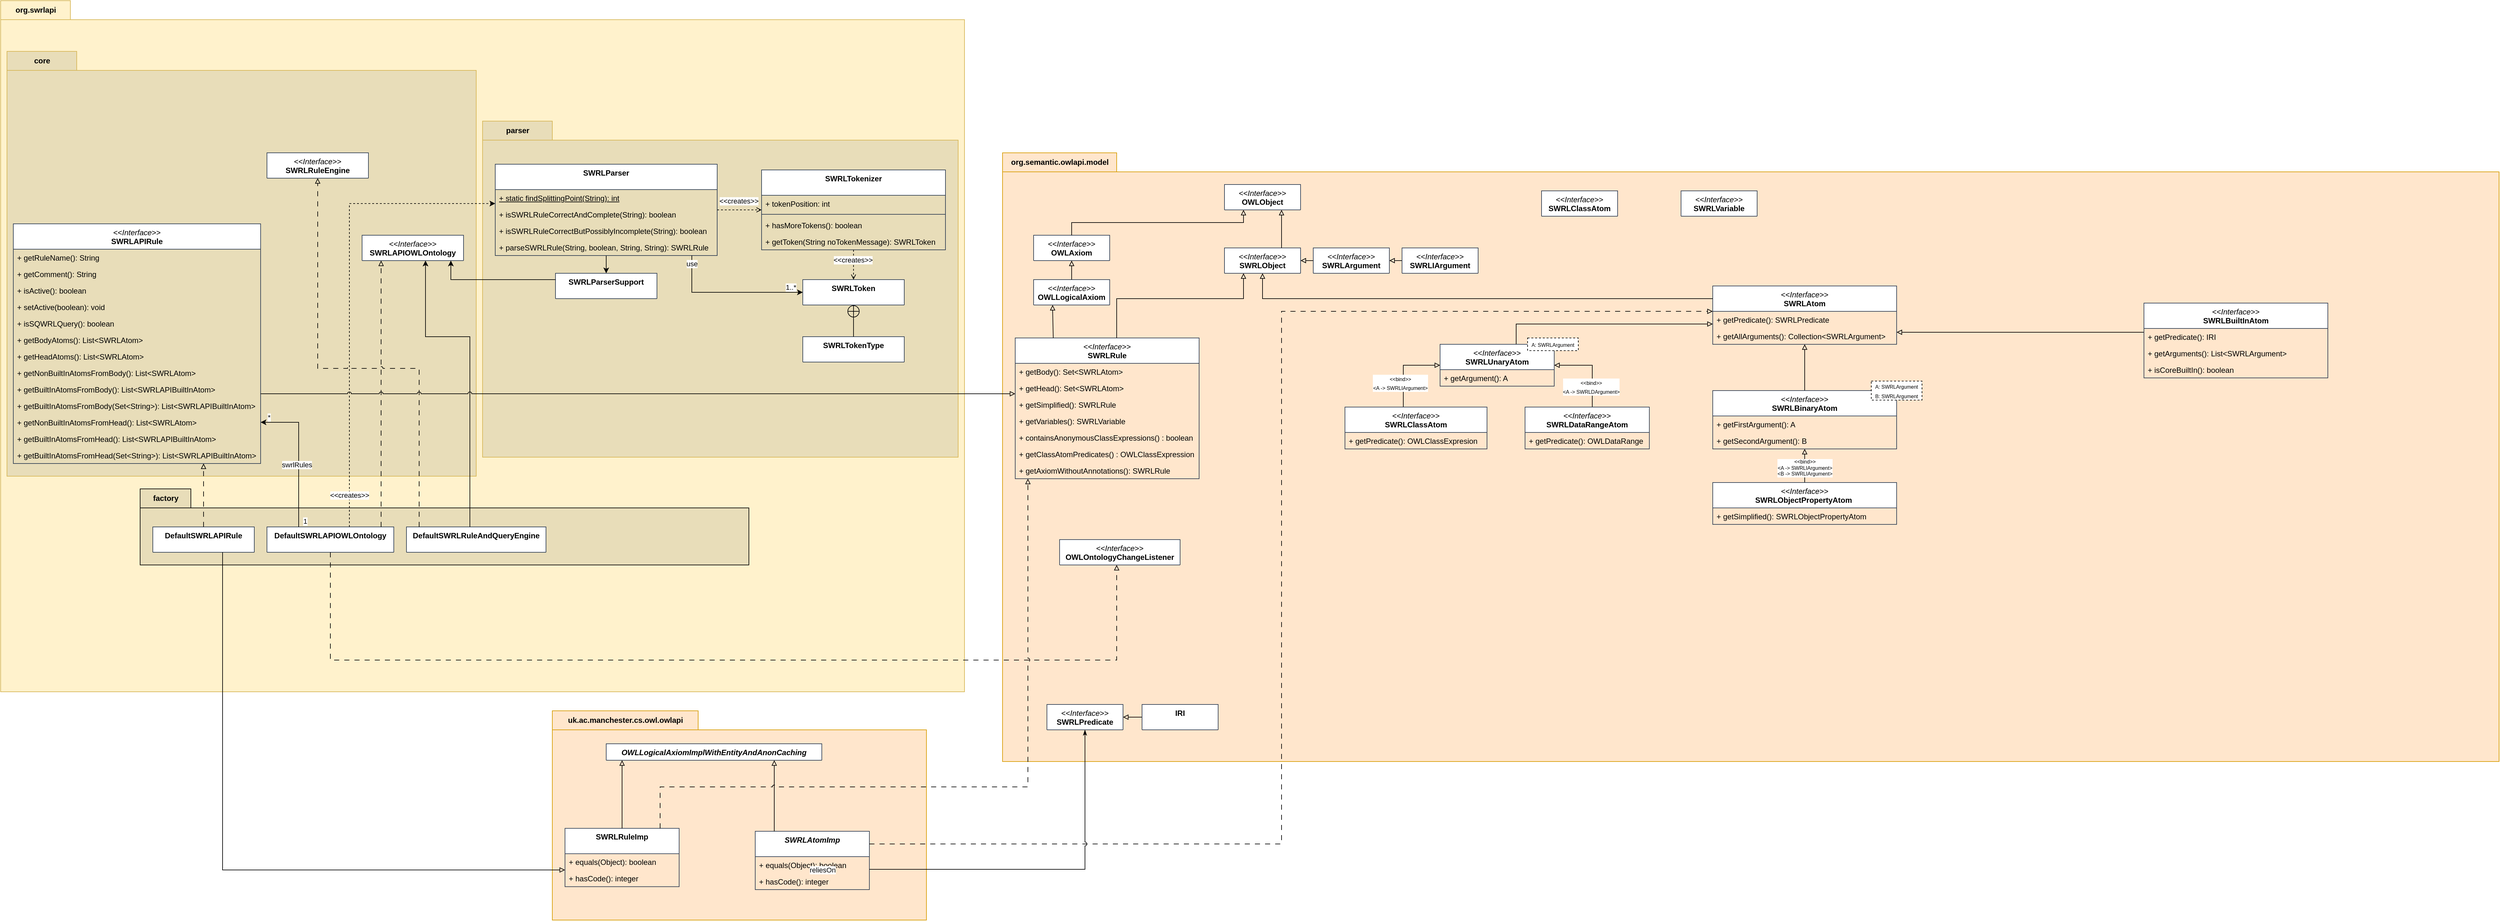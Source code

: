 <mxfile>
    <diagram id="C5RBs43oDa-KdzZeNtuy" name="SWRLAPI">
        <mxGraphModel dx="1022" dy="3326" grid="1" gridSize="10" guides="1" tooltips="1" connect="1" arrows="1" fold="1" page="0" pageScale="1" pageWidth="1169" pageHeight="827" background="#ffffff" math="0" shadow="0">
            <root>
                <mxCell id="WIyWlLk6GJQsqaUBKTNV-0"/>
                <mxCell id="96" value="Background" parent="WIyWlLk6GJQsqaUBKTNV-0"/>
                <mxCell id="WIyWlLk6GJQsqaUBKTNV-1" value="Diagram" parent="WIyWlLk6GJQsqaUBKTNV-0"/>
                <mxCell id="272" value="org.semantic.owlapi.model" style="shape=folder;fontStyle=1;tabWidth=180;tabHeight=30;tabPosition=left;html=1;boundedLbl=1;labelInHeader=1;container=1;collapsible=0;recursiveResize=0;strokeColor=#D79B00;fillColor=#FFE6CC;" parent="WIyWlLk6GJQsqaUBKTNV-1" vertex="1">
                    <mxGeometry x="3640" y="-1200" width="2360" height="960" as="geometry"/>
                </mxCell>
                <mxCell id="242" value="&lt;span style=&quot;font-weight: normal;&quot;&gt;&amp;lt;&amp;lt;&lt;i&gt;Interface&lt;/i&gt;&amp;gt;&amp;gt;&lt;/span&gt;&lt;br&gt;OWLObject&lt;br&gt;" style="swimlane;fontStyle=1;align=center;verticalAlign=top;childLayout=stackLayout;horizontal=1;startSize=40;horizontalStack=0;resizeParent=1;resizeParentMax=0;resizeLast=0;collapsible=1;marginBottom=0;whiteSpace=wrap;html=1;strokeColor=#303F54;container=0;" parent="272" vertex="1" collapsed="1">
                    <mxGeometry x="350" y="50" width="120" height="40" as="geometry">
                        <mxRectangle x="20.5" y="71" width="199" height="66" as="alternateBounds"/>
                    </mxGeometry>
                </mxCell>
                <mxCell id="243" value="&lt;span style=&quot;font-weight: normal;&quot;&gt;&amp;lt;&amp;lt;&lt;i&gt;Interface&lt;/i&gt;&amp;gt;&amp;gt;&lt;/span&gt;&lt;br&gt;SWRLObject" style="swimlane;fontStyle=1;align=center;verticalAlign=top;childLayout=stackLayout;horizontal=1;startSize=40;horizontalStack=0;resizeParent=1;resizeParentMax=0;resizeLast=0;collapsible=1;marginBottom=0;whiteSpace=wrap;html=1;strokeColor=#303F54;container=0;" parent="272" vertex="1" collapsed="1">
                    <mxGeometry x="350" y="150" width="120" height="40" as="geometry">
                        <mxRectangle x="20.5" y="71" width="199" height="66" as="alternateBounds"/>
                    </mxGeometry>
                </mxCell>
                <mxCell id="311" value="&lt;span style=&quot;font-weight: normal;&quot;&gt;&amp;lt;&amp;lt;&lt;i&gt;Interface&lt;/i&gt;&amp;gt;&amp;gt;&lt;/span&gt;&lt;br&gt;OWLOntologyChangeListener" style="swimlane;fontStyle=1;align=center;verticalAlign=top;childLayout=stackLayout;horizontal=1;startSize=40;horizontalStack=0;resizeParent=1;resizeParentMax=0;resizeLast=0;collapsible=1;marginBottom=0;whiteSpace=wrap;html=1;strokeColor=#303F54;container=0;" parent="272" vertex="1" collapsed="1">
                    <mxGeometry x="90" y="610" width="190" height="40" as="geometry">
                        <mxRectangle x="20.5" y="71" width="199" height="66" as="alternateBounds"/>
                    </mxGeometry>
                </mxCell>
                <mxCell id="253" style="edgeStyle=orthogonalEdgeStyle;rounded=0;jumpStyle=arc;html=1;exitX=0.75;exitY=0;exitDx=0;exitDy=0;entryX=0.75;entryY=1;entryDx=0;entryDy=0;endArrow=block;endFill=0;" parent="272" source="243" target="242" edge="1">
                    <mxGeometry relative="1" as="geometry"/>
                </mxCell>
                <mxCell id="251" value="&lt;span style=&quot;font-weight: normal;&quot;&gt;&amp;lt;&amp;lt;&lt;i&gt;Interface&lt;/i&gt;&amp;gt;&amp;gt;&lt;/span&gt;&lt;br&gt;OWLAxiom" style="swimlane;fontStyle=1;align=center;verticalAlign=top;childLayout=stackLayout;horizontal=1;startSize=40;horizontalStack=0;resizeParent=1;resizeParentMax=0;resizeLast=0;collapsible=1;marginBottom=0;whiteSpace=wrap;html=1;strokeColor=#303F54;container=0;" parent="272" vertex="1" collapsed="1">
                    <mxGeometry x="49" y="130" width="120" height="40" as="geometry">
                        <mxRectangle x="20.5" y="71" width="199" height="66" as="alternateBounds"/>
                    </mxGeometry>
                </mxCell>
                <mxCell id="254" style="edgeStyle=orthogonalEdgeStyle;rounded=0;jumpStyle=arc;html=1;exitX=0.5;exitY=0;exitDx=0;exitDy=0;entryX=0.25;entryY=1;entryDx=0;entryDy=0;endArrow=block;endFill=0;" parent="272" source="251" target="242" edge="1">
                    <mxGeometry relative="1" as="geometry"/>
                </mxCell>
                <mxCell id="247" value="&lt;span style=&quot;font-weight: normal;&quot;&gt;&amp;lt;&amp;lt;&lt;i&gt;Interface&lt;/i&gt;&amp;gt;&amp;gt;&lt;/span&gt;&lt;br&gt;OWLLogicalAxiom" style="swimlane;fontStyle=1;align=center;verticalAlign=top;childLayout=stackLayout;horizontal=1;startSize=40;horizontalStack=0;resizeParent=1;resizeParentMax=0;resizeLast=0;collapsible=1;marginBottom=0;whiteSpace=wrap;html=1;strokeColor=#303F54;container=0;" parent="272" vertex="1" collapsed="1">
                    <mxGeometry x="49" y="200" width="120" height="40" as="geometry">
                        <mxRectangle x="20.5" y="71" width="199" height="66" as="alternateBounds"/>
                    </mxGeometry>
                </mxCell>
                <mxCell id="252" style="edgeStyle=orthogonalEdgeStyle;rounded=0;jumpStyle=arc;html=1;exitX=0.5;exitY=0;exitDx=0;exitDy=0;entryX=0.5;entryY=1;entryDx=0;entryDy=0;endArrow=block;endFill=0;" parent="272" source="247" target="251" edge="1">
                    <mxGeometry relative="1" as="geometry"/>
                </mxCell>
                <mxCell id="230" value="&lt;span style=&quot;font-weight: normal;&quot;&gt;&amp;lt;&amp;lt;&lt;i&gt;Interface&lt;/i&gt;&amp;gt;&amp;gt;&lt;/span&gt;&lt;br&gt;SWRLRule" style="swimlane;fontStyle=1;align=center;verticalAlign=top;childLayout=stackLayout;horizontal=1;startSize=40;horizontalStack=0;resizeParent=1;resizeParentMax=0;resizeLast=0;collapsible=1;marginBottom=0;whiteSpace=wrap;html=1;strokeColor=#303F54;container=0;" parent="272" vertex="1">
                    <mxGeometry x="20" y="292" width="290" height="222" as="geometry">
                        <mxRectangle x="40" y="290" width="155" height="40" as="alternateBounds"/>
                    </mxGeometry>
                </mxCell>
                <mxCell id="V0c22x7BLgB4MWT8aXhy-430" value="+ getBody(): Set&amp;lt;SWRLAtom&amp;gt;" style="text;strokeColor=none;fillColor=none;align=left;verticalAlign=top;spacingLeft=4;spacingRight=4;overflow=hidden;rotatable=0;points=[[0,0.5],[1,0.5]];portConstraint=eastwest;whiteSpace=wrap;html=1;" parent="230" vertex="1">
                    <mxGeometry y="40" width="290" height="26" as="geometry"/>
                </mxCell>
                <mxCell id="V0c22x7BLgB4MWT8aXhy-431" value="+ getHead(): Set&amp;lt;SWRLAtom&amp;gt;" style="text;strokeColor=none;fillColor=none;align=left;verticalAlign=top;spacingLeft=4;spacingRight=4;overflow=hidden;rotatable=0;points=[[0,0.5],[1,0.5]];portConstraint=eastwest;whiteSpace=wrap;html=1;" parent="230" vertex="1">
                    <mxGeometry y="66" width="290" height="26" as="geometry"/>
                </mxCell>
                <mxCell id="V0c22x7BLgB4MWT8aXhy-432" value="+ getSimplified(): SWRLRule" style="text;strokeColor=none;fillColor=none;align=left;verticalAlign=top;spacingLeft=4;spacingRight=4;overflow=hidden;rotatable=0;points=[[0,0.5],[1,0.5]];portConstraint=eastwest;whiteSpace=wrap;html=1;" parent="230" vertex="1">
                    <mxGeometry y="92" width="290" height="26" as="geometry"/>
                </mxCell>
                <mxCell id="V0c22x7BLgB4MWT8aXhy-433" value="+ getVariables(): SWRLVariable" style="text;strokeColor=none;fillColor=none;align=left;verticalAlign=top;spacingLeft=4;spacingRight=4;overflow=hidden;rotatable=0;points=[[0,0.5],[1,0.5]];portConstraint=eastwest;whiteSpace=wrap;html=1;" parent="230" vertex="1">
                    <mxGeometry y="118" width="290" height="26" as="geometry"/>
                </mxCell>
                <mxCell id="V0c22x7BLgB4MWT8aXhy-434" value="+&amp;nbsp;containsAnonymousClassExpressions() : boolean" style="text;strokeColor=none;fillColor=none;align=left;verticalAlign=top;spacingLeft=4;spacingRight=4;overflow=hidden;rotatable=0;points=[[0,0.5],[1,0.5]];portConstraint=eastwest;whiteSpace=wrap;html=1;" parent="230" vertex="1">
                    <mxGeometry y="144" width="290" height="26" as="geometry"/>
                </mxCell>
                <mxCell id="V0c22x7BLgB4MWT8aXhy-436" value="+&amp;nbsp;getClassAtomPredicates() : OWLClassExpression" style="text;strokeColor=none;fillColor=none;align=left;verticalAlign=top;spacingLeft=4;spacingRight=4;overflow=hidden;rotatable=0;points=[[0,0.5],[1,0.5]];portConstraint=eastwest;whiteSpace=wrap;html=1;" parent="230" vertex="1">
                    <mxGeometry y="170" width="290" height="26" as="geometry"/>
                </mxCell>
                <mxCell id="V0c22x7BLgB4MWT8aXhy-435" value="+ getAxiomWithoutAnnotations(): SWRLRule" style="text;strokeColor=none;fillColor=none;align=left;verticalAlign=top;spacingLeft=4;spacingRight=4;overflow=hidden;rotatable=0;points=[[0,0.5],[1,0.5]];portConstraint=eastwest;whiteSpace=wrap;html=1;" parent="230" vertex="1">
                    <mxGeometry y="196" width="290" height="26" as="geometry"/>
                </mxCell>
                <mxCell id="248" style="edgeStyle=orthogonalEdgeStyle;rounded=0;jumpStyle=arc;html=1;entryX=0.25;entryY=1;entryDx=0;entryDy=0;endArrow=block;endFill=0;" parent="272" source="230" target="243" edge="1">
                    <mxGeometry relative="1" as="geometry">
                        <Array as="points">
                            <mxPoint x="180" y="230"/>
                            <mxPoint x="380" y="230"/>
                        </Array>
                    </mxGeometry>
                </mxCell>
                <mxCell id="249" style="edgeStyle=orthogonalEdgeStyle;rounded=0;jumpStyle=arc;html=1;endArrow=block;endFill=0;" parent="272" source="230" target="247" edge="1">
                    <mxGeometry relative="1" as="geometry">
                        <Array as="points">
                            <mxPoint x="80" y="265"/>
                            <mxPoint x="79" y="265"/>
                        </Array>
                    </mxGeometry>
                </mxCell>
                <mxCell id="194" value="&lt;span style=&quot;font-weight: normal;&quot;&gt;&amp;lt;&amp;lt;&lt;i&gt;Interface&lt;/i&gt;&amp;gt;&amp;gt;&lt;/span&gt;&lt;br&gt;SWRLAtom" style="swimlane;fontStyle=1;align=center;verticalAlign=top;childLayout=stackLayout;horizontal=1;startSize=40;horizontalStack=0;resizeParent=1;resizeParentMax=0;resizeLast=0;collapsible=1;marginBottom=0;whiteSpace=wrap;html=1;strokeColor=#303F54;container=0;" parent="272" vertex="1">
                    <mxGeometry x="1120" y="210" width="290" height="92" as="geometry">
                        <mxRectangle x="600" y="74" width="120" height="40" as="alternateBounds"/>
                    </mxGeometry>
                </mxCell>
                <mxCell id="240" value="+ getPredicate(): SWRLPredicate" style="text;strokeColor=none;fillColor=none;align=left;verticalAlign=top;spacingLeft=4;spacingRight=4;overflow=hidden;rotatable=0;points=[[0,0.5],[1,0.5]];portConstraint=eastwest;whiteSpace=wrap;html=1;container=0;" parent="194" vertex="1">
                    <mxGeometry y="40" width="290" height="26" as="geometry"/>
                </mxCell>
                <mxCell id="241" value="+ getAllArguments(): Collection&amp;lt;SWRLArgument&amp;gt;" style="text;strokeColor=none;fillColor=none;align=left;verticalAlign=top;spacingLeft=4;spacingRight=4;overflow=hidden;rotatable=0;points=[[0,0.5],[1,0.5]];portConstraint=eastwest;whiteSpace=wrap;html=1;container=0;" parent="194" vertex="1">
                    <mxGeometry y="66" width="290" height="26" as="geometry"/>
                </mxCell>
                <mxCell id="T0HTtWHrMsS2ySSXUU_y-467" style="edgeStyle=orthogonalEdgeStyle;rounded=0;jumpStyle=arc;html=1;endArrow=block;endFill=0;" parent="272" source="T0HTtWHrMsS2ySSXUU_y-430" target="194" edge="1">
                    <mxGeometry relative="1" as="geometry">
                        <Array as="points">
                            <mxPoint x="810" y="270"/>
                        </Array>
                    </mxGeometry>
                </mxCell>
                <mxCell id="CziwSKMlKz3I5OOk6rxj-432" style="edgeStyle=orthogonalEdgeStyle;rounded=0;jumpStyle=arc;html=1;endArrow=block;endFill=0;" edge="1" parent="272" source="CziwSKMlKz3I5OOk6rxj-430" target="T0HTtWHrMsS2ySSXUU_y-430">
                    <mxGeometry relative="1" as="geometry">
                        <Array as="points">
                            <mxPoint x="632" y="335"/>
                        </Array>
                    </mxGeometry>
                </mxCell>
                <mxCell id="CziwSKMlKz3I5OOk6rxj-433" value="&lt;span style=&quot;font-size: 8px;&quot;&gt;&amp;lt;&amp;lt;bind&amp;gt;&amp;gt;&lt;/span&gt;&lt;br style=&quot;border-color: var(--border-color); font-size: 8px;&quot;&gt;&lt;span style=&quot;font-size: 8px;&quot;&gt;&amp;lt;A -&amp;gt; SWRLIArgument&amp;gt;&lt;/span&gt;" style="edgeLabel;html=1;align=center;verticalAlign=middle;resizable=0;points=[];" vertex="1" connectable="0" parent="CziwSKMlKz3I5OOk6rxj-432">
                    <mxGeometry x="0.169" y="-1" relative="1" as="geometry">
                        <mxPoint x="-12" y="27" as="offset"/>
                    </mxGeometry>
                </mxCell>
                <mxCell id="CziwSKMlKz3I5OOk6rxj-430" value="&lt;span style=&quot;font-weight: normal;&quot;&gt;&amp;lt;&amp;lt;&lt;i&gt;Interface&lt;/i&gt;&amp;gt;&amp;gt;&lt;/span&gt;&lt;br&gt;SWRLClassAtom" style="swimlane;fontStyle=1;align=center;verticalAlign=top;childLayout=stackLayout;horizontal=1;startSize=40;horizontalStack=0;resizeParent=1;resizeParentMax=0;resizeLast=0;collapsible=1;marginBottom=0;whiteSpace=wrap;html=1;strokeColor=#303F54;container=0;" vertex="1" parent="272">
                    <mxGeometry x="540" y="401" width="224" height="66" as="geometry">
                        <mxRectangle x="600" y="74" width="120" height="40" as="alternateBounds"/>
                    </mxGeometry>
                </mxCell>
                <mxCell id="CziwSKMlKz3I5OOk6rxj-431" value="+ getPredicate(): OWLClassExpresion" style="text;strokeColor=none;fillColor=none;align=left;verticalAlign=top;spacingLeft=4;spacingRight=4;overflow=hidden;rotatable=0;points=[[0,0.5],[1,0.5]];portConstraint=eastwest;whiteSpace=wrap;html=1;container=0;" vertex="1" parent="CziwSKMlKz3I5OOk6rxj-430">
                    <mxGeometry y="40" width="224" height="26" as="geometry"/>
                </mxCell>
                <mxCell id="T0HTtWHrMsS2ySSXUU_y-468" style="edgeStyle=orthogonalEdgeStyle;rounded=0;jumpStyle=arc;html=1;endArrow=block;endFill=0;" parent="272" source="T0HTtWHrMsS2ySSXUU_y-433" target="194" edge="1">
                    <mxGeometry relative="1" as="geometry"/>
                </mxCell>
                <mxCell id="94aMu9KtESoHky9tITQ6-434" style="edgeStyle=orthogonalEdgeStyle;rounded=0;jumpStyle=arc;html=1;exitX=0.5;exitY=0;exitDx=0;exitDy=0;fontSize=8;endArrow=block;endFill=0;" parent="272" source="94aMu9KtESoHky9tITQ6-431" target="T0HTtWHrMsS2ySSXUU_y-433" edge="1">
                    <mxGeometry relative="1" as="geometry"/>
                </mxCell>
                <mxCell id="94aMu9KtESoHky9tITQ6-435" value="&amp;lt;&amp;lt;bind&amp;gt;&amp;gt;&lt;br&gt;&amp;lt;A -&amp;gt; SWRLIArgument&amp;gt;&lt;br&gt;&amp;lt;B -&amp;gt; SWRLIArgument&amp;gt;" style="edgeLabel;html=1;align=center;verticalAlign=middle;resizable=0;points=[];fontSize=8;" parent="94aMu9KtESoHky9tITQ6-434" vertex="1" connectable="0">
                    <mxGeometry x="0.261" relative="1" as="geometry">
                        <mxPoint y="10" as="offset"/>
                    </mxGeometry>
                </mxCell>
                <mxCell id="94aMu9KtESoHky9tITQ6-431" value="&lt;span style=&quot;font-weight: normal;&quot;&gt;&amp;lt;&amp;lt;&lt;i&gt;Interface&lt;/i&gt;&amp;gt;&amp;gt;&lt;br&gt;&lt;/span&gt;SWRLObjectPropertyAtom&amp;nbsp;" style="swimlane;fontStyle=1;align=center;verticalAlign=top;childLayout=stackLayout;horizontal=1;startSize=40;horizontalStack=0;resizeParent=1;resizeParentMax=0;resizeLast=0;collapsible=1;marginBottom=0;whiteSpace=wrap;html=1;strokeColor=#303F54;container=0;" parent="272" vertex="1">
                    <mxGeometry x="1120" y="520" width="290" height="66" as="geometry">
                        <mxRectangle x="600" y="74" width="120" height="40" as="alternateBounds"/>
                    </mxGeometry>
                </mxCell>
                <mxCell id="94aMu9KtESoHky9tITQ6-432" value="+ getSimplified(): SWRLObjectPropertyAtom" style="text;strokeColor=none;fillColor=none;align=left;verticalAlign=top;spacingLeft=4;spacingRight=4;overflow=hidden;rotatable=0;points=[[0,0.5],[1,0.5]];portConstraint=eastwest;whiteSpace=wrap;html=1;container=0;" parent="94aMu9KtESoHky9tITQ6-431" vertex="1">
                    <mxGeometry y="40" width="290" height="26" as="geometry"/>
                </mxCell>
                <mxCell id="T0HTtWHrMsS2ySSXUU_y-469" style="edgeStyle=orthogonalEdgeStyle;rounded=0;jumpStyle=arc;html=1;endArrow=block;endFill=0;" parent="272" source="T0HTtWHrMsS2ySSXUU_y-436" target="194" edge="1">
                    <mxGeometry relative="1" as="geometry">
                        <Array as="points">
                            <mxPoint x="1610" y="283"/>
                            <mxPoint x="1610" y="283"/>
                        </Array>
                    </mxGeometry>
                </mxCell>
                <mxCell id="T0HTtWHrMsS2ySSXUU_y-436" value="&lt;span style=&quot;font-weight: normal;&quot;&gt;&amp;lt;&amp;lt;&lt;i&gt;Interface&lt;/i&gt;&amp;gt;&amp;gt;&lt;/span&gt;&lt;br&gt;SWRLBuiltInAtom" style="swimlane;fontStyle=1;align=center;verticalAlign=top;childLayout=stackLayout;horizontal=1;startSize=40;horizontalStack=0;resizeParent=1;resizeParentMax=0;resizeLast=0;collapsible=1;marginBottom=0;whiteSpace=wrap;html=1;strokeColor=#303F54;container=0;" parent="272" vertex="1">
                    <mxGeometry x="1800" y="237" width="290" height="118" as="geometry">
                        <mxRectangle x="600" y="74" width="120" height="40" as="alternateBounds"/>
                    </mxGeometry>
                </mxCell>
                <mxCell id="T0HTtWHrMsS2ySSXUU_y-437" value="+ getPredicate(): IRI" style="text;strokeColor=none;fillColor=none;align=left;verticalAlign=top;spacingLeft=4;spacingRight=4;overflow=hidden;rotatable=0;points=[[0,0.5],[1,0.5]];portConstraint=eastwest;whiteSpace=wrap;html=1;container=0;" parent="T0HTtWHrMsS2ySSXUU_y-436" vertex="1">
                    <mxGeometry y="40" width="290" height="26" as="geometry"/>
                </mxCell>
                <mxCell id="T0HTtWHrMsS2ySSXUU_y-477" value="+ getArguments(): List&amp;lt;SWRLArgument&amp;gt;" style="text;strokeColor=none;fillColor=none;align=left;verticalAlign=top;spacingLeft=4;spacingRight=4;overflow=hidden;rotatable=0;points=[[0,0.5],[1,0.5]];portConstraint=eastwest;whiteSpace=wrap;html=1;container=0;" parent="T0HTtWHrMsS2ySSXUU_y-436" vertex="1">
                    <mxGeometry y="66" width="290" height="26" as="geometry"/>
                </mxCell>
                <mxCell id="T0HTtWHrMsS2ySSXUU_y-438" value="+ isCoreBuiltIn(): boolean" style="text;strokeColor=none;fillColor=none;align=left;verticalAlign=top;spacingLeft=4;spacingRight=4;overflow=hidden;rotatable=0;points=[[0,0.5],[1,0.5]];portConstraint=eastwest;whiteSpace=wrap;html=1;container=0;" parent="T0HTtWHrMsS2ySSXUU_y-436" vertex="1">
                    <mxGeometry y="92" width="290" height="26" as="geometry"/>
                </mxCell>
                <mxCell id="250" style="edgeStyle=orthogonalEdgeStyle;rounded=0;jumpStyle=arc;html=1;endArrow=block;endFill=0;" parent="272" source="194" target="243" edge="1">
                    <mxGeometry relative="1" as="geometry">
                        <mxPoint x="410" y="250" as="targetPoint"/>
                        <Array as="points">
                            <mxPoint x="410" y="230"/>
                        </Array>
                    </mxGeometry>
                </mxCell>
                <mxCell id="255" value="&lt;span style=&quot;font-weight: normal;&quot;&gt;&amp;lt;&amp;lt;&lt;i&gt;Interface&lt;/i&gt;&amp;gt;&amp;gt;&lt;/span&gt;&lt;br&gt;SWRLArgument" style="swimlane;fontStyle=1;align=center;verticalAlign=top;childLayout=stackLayout;horizontal=1;startSize=40;horizontalStack=0;resizeParent=1;resizeParentMax=0;resizeLast=0;collapsible=1;marginBottom=0;whiteSpace=wrap;html=1;strokeColor=#303F54;container=0;" parent="272" vertex="1" collapsed="1">
                    <mxGeometry x="490" y="150" width="120" height="40" as="geometry">
                        <mxRectangle x="20.5" y="71" width="199" height="66" as="alternateBounds"/>
                    </mxGeometry>
                </mxCell>
                <mxCell id="94aMu9KtESoHky9tITQ6-437" style="edgeStyle=orthogonalEdgeStyle;rounded=0;jumpStyle=arc;html=1;fontSize=8;endArrow=block;endFill=0;" parent="272" source="94aMu9KtESoHky9tITQ6-436" target="255" edge="1">
                    <mxGeometry relative="1" as="geometry"/>
                </mxCell>
                <mxCell id="94aMu9KtESoHky9tITQ6-436" value="&lt;span style=&quot;font-weight: normal;&quot;&gt;&amp;lt;&amp;lt;&lt;i&gt;Interface&lt;/i&gt;&amp;gt;&amp;gt;&lt;/span&gt;&lt;br&gt;SWRLIArgument" style="swimlane;fontStyle=1;align=center;verticalAlign=top;childLayout=stackLayout;horizontal=1;startSize=40;horizontalStack=0;resizeParent=1;resizeParentMax=0;resizeLast=0;collapsible=1;marginBottom=0;whiteSpace=wrap;html=1;strokeColor=#303F54;container=0;" parent="272" vertex="1" collapsed="1">
                    <mxGeometry x="630" y="150" width="120" height="40" as="geometry">
                        <mxRectangle x="20.5" y="71" width="199" height="66" as="alternateBounds"/>
                    </mxGeometry>
                </mxCell>
                <mxCell id="257" style="edgeStyle=orthogonalEdgeStyle;rounded=0;jumpStyle=arc;html=1;exitX=0;exitY=0.5;exitDx=0;exitDy=0;entryX=1;entryY=0.5;entryDx=0;entryDy=0;endArrow=block;endFill=0;" parent="272" source="255" target="243" edge="1">
                    <mxGeometry relative="1" as="geometry"/>
                </mxCell>
                <mxCell id="256" value="&lt;span style=&quot;font-weight: normal;&quot;&gt;&amp;lt;&amp;lt;&lt;i&gt;Interface&lt;/i&gt;&amp;gt;&amp;gt;&lt;/span&gt;&lt;br&gt;SWRLPredicate" style="swimlane;fontStyle=1;align=center;verticalAlign=top;childLayout=stackLayout;horizontal=1;startSize=40;horizontalStack=0;resizeParent=1;resizeParentMax=0;resizeLast=0;collapsible=1;marginBottom=0;whiteSpace=wrap;html=1;strokeColor=#303F54;container=0;" parent="272" vertex="1" collapsed="1">
                    <mxGeometry x="70" y="870" width="120" height="40" as="geometry">
                        <mxRectangle x="20.5" y="71" width="199" height="66" as="alternateBounds"/>
                    </mxGeometry>
                </mxCell>
                <mxCell id="94aMu9KtESoHky9tITQ6-430" value="&lt;span style=&quot;font-weight: normal;&quot;&gt;&amp;lt;&amp;lt;&lt;i&gt;Interface&lt;/i&gt;&amp;gt;&amp;gt;&lt;/span&gt;&lt;br&gt;SWRLVariable" style="swimlane;fontStyle=1;align=center;verticalAlign=top;childLayout=stackLayout;horizontal=1;startSize=40;horizontalStack=0;resizeParent=1;resizeParentMax=0;resizeLast=0;collapsible=1;marginBottom=0;whiteSpace=wrap;html=1;strokeColor=#303F54;container=0;" parent="272" vertex="1" collapsed="1">
                    <mxGeometry x="1070" y="60" width="120" height="40" as="geometry">
                        <mxRectangle x="20.5" y="71" width="199" height="66" as="alternateBounds"/>
                    </mxGeometry>
                </mxCell>
                <mxCell id="CziwSKMlKz3I5OOk6rxj-434" value="&lt;span style=&quot;font-weight: normal;&quot;&gt;&amp;lt;&amp;lt;&lt;i&gt;Interface&lt;/i&gt;&amp;gt;&amp;gt;&lt;/span&gt;&lt;br&gt;SWRLClassAtom" style="swimlane;fontStyle=1;align=center;verticalAlign=top;childLayout=stackLayout;horizontal=1;startSize=40;horizontalStack=0;resizeParent=1;resizeParentMax=0;resizeLast=0;collapsible=1;marginBottom=0;whiteSpace=wrap;html=1;strokeColor=#303F54;container=0;" vertex="1" collapsed="1" parent="272">
                    <mxGeometry x="850" y="60" width="120" height="40" as="geometry">
                        <mxRectangle x="20.5" y="71" width="199" height="66" as="alternateBounds"/>
                    </mxGeometry>
                </mxCell>
                <mxCell id="T0HTtWHrMsS2ySSXUU_y-479" style="edgeStyle=orthogonalEdgeStyle;rounded=0;jumpStyle=arc;html=1;fontSize=8;endArrow=block;endFill=0;" parent="272" source="T0HTtWHrMsS2ySSXUU_y-478" target="256" edge="1">
                    <mxGeometry relative="1" as="geometry"/>
                </mxCell>
                <mxCell id="T0HTtWHrMsS2ySSXUU_y-478" value="IRI" style="swimlane;fontStyle=1;align=center;verticalAlign=top;childLayout=stackLayout;horizontal=1;startSize=40;horizontalStack=0;resizeParent=1;resizeParentMax=0;resizeLast=0;collapsible=1;marginBottom=0;whiteSpace=wrap;html=1;strokeColor=#303F54;container=0;" parent="272" vertex="1" collapsed="1">
                    <mxGeometry x="220" y="870" width="120" height="40" as="geometry">
                        <mxRectangle x="20.5" y="71" width="199" height="66" as="alternateBounds"/>
                    </mxGeometry>
                </mxCell>
                <mxCell id="CziwSKMlKz3I5OOk6rxj-435" value="" style="group" vertex="1" connectable="0" parent="272">
                    <mxGeometry x="690" y="292" width="218" height="76" as="geometry"/>
                </mxCell>
                <mxCell id="T0HTtWHrMsS2ySSXUU_y-430" value="&lt;span style=&quot;font-weight: normal;&quot;&gt;&amp;lt;&amp;lt;&lt;i&gt;Interface&lt;/i&gt;&amp;gt;&amp;gt;&lt;/span&gt;&lt;br&gt;SWRLUnaryAtom" style="swimlane;fontStyle=1;align=center;verticalAlign=top;childLayout=stackLayout;horizontal=1;startSize=40;horizontalStack=0;resizeParent=1;resizeParentMax=0;resizeLast=0;collapsible=1;marginBottom=0;whiteSpace=wrap;html=1;strokeColor=#303F54;container=0;" parent="CziwSKMlKz3I5OOk6rxj-435" vertex="1">
                    <mxGeometry y="10" width="180" height="66" as="geometry">
                        <mxRectangle x="600" y="74" width="120" height="40" as="alternateBounds"/>
                    </mxGeometry>
                </mxCell>
                <mxCell id="T0HTtWHrMsS2ySSXUU_y-431" value="+ getArgument(): A" style="text;strokeColor=none;fillColor=none;align=left;verticalAlign=top;spacingLeft=4;spacingRight=4;overflow=hidden;rotatable=0;points=[[0,0.5],[1,0.5]];portConstraint=eastwest;whiteSpace=wrap;html=1;container=0;" parent="T0HTtWHrMsS2ySSXUU_y-430" vertex="1">
                    <mxGeometry y="40" width="180" height="26" as="geometry"/>
                </mxCell>
                <mxCell id="T0HTtWHrMsS2ySSXUU_y-472" value="&lt;font style=&quot;font-size: 8px;&quot;&gt;A: SWRLArgument&lt;/font&gt;" style="rounded=0;whiteSpace=wrap;html=1;dashed=1;" parent="CziwSKMlKz3I5OOk6rxj-435" vertex="1">
                    <mxGeometry x="138" width="80" height="20" as="geometry"/>
                </mxCell>
                <mxCell id="_20XKIs3dMkMoaqbrwZ8-431" value="" style="group" vertex="1" connectable="0" parent="272">
                    <mxGeometry x="1120" y="360" width="330" height="107" as="geometry"/>
                </mxCell>
                <mxCell id="T0HTtWHrMsS2ySSXUU_y-433" value="&lt;span style=&quot;font-weight: normal;&quot;&gt;&amp;lt;&amp;lt;&lt;i&gt;Interface&lt;/i&gt;&amp;gt;&amp;gt;&lt;/span&gt;&lt;br&gt;SWRLBinaryAtom" style="swimlane;fontStyle=1;align=center;verticalAlign=top;childLayout=stackLayout;horizontal=1;startSize=40;horizontalStack=0;resizeParent=1;resizeParentMax=0;resizeLast=0;collapsible=1;marginBottom=0;whiteSpace=wrap;html=1;strokeColor=#303F54;container=0;" parent="_20XKIs3dMkMoaqbrwZ8-431" vertex="1">
                    <mxGeometry y="15" width="290" height="92" as="geometry">
                        <mxRectangle x="600" y="74" width="120" height="40" as="alternateBounds"/>
                    </mxGeometry>
                </mxCell>
                <mxCell id="T0HTtWHrMsS2ySSXUU_y-434" value="+ getFirstArgument(): A" style="text;strokeColor=none;fillColor=none;align=left;verticalAlign=top;spacingLeft=4;spacingRight=4;overflow=hidden;rotatable=0;points=[[0,0.5],[1,0.5]];portConstraint=eastwest;whiteSpace=wrap;html=1;container=0;" parent="T0HTtWHrMsS2ySSXUU_y-433" vertex="1">
                    <mxGeometry y="40" width="290" height="26" as="geometry"/>
                </mxCell>
                <mxCell id="T0HTtWHrMsS2ySSXUU_y-435" value="+ getSecondArgument(): B" style="text;strokeColor=none;fillColor=none;align=left;verticalAlign=top;spacingLeft=4;spacingRight=4;overflow=hidden;rotatable=0;points=[[0,0.5],[1,0.5]];portConstraint=eastwest;whiteSpace=wrap;html=1;container=0;" parent="T0HTtWHrMsS2ySSXUU_y-433" vertex="1">
                    <mxGeometry y="66" width="290" height="26" as="geometry"/>
                </mxCell>
                <mxCell id="T0HTtWHrMsS2ySSXUU_y-473" value="&lt;font style=&quot;font-size: 8px;&quot;&gt;A: SWRLArgument&lt;br&gt;B: SWRLArgument&lt;br&gt;&lt;/font&gt;" style="rounded=0;whiteSpace=wrap;html=1;dashed=1;" parent="_20XKIs3dMkMoaqbrwZ8-431" vertex="1">
                    <mxGeometry x="250" width="80" height="30" as="geometry"/>
                </mxCell>
                <mxCell id="_20XKIs3dMkMoaqbrwZ8-434" style="edgeStyle=orthogonalEdgeStyle;rounded=0;jumpStyle=arc;html=1;endArrow=block;endFill=0;" edge="1" parent="272" source="_20XKIs3dMkMoaqbrwZ8-432" target="T0HTtWHrMsS2ySSXUU_y-430">
                    <mxGeometry relative="1" as="geometry">
                        <Array as="points">
                            <mxPoint x="930" y="335"/>
                        </Array>
                    </mxGeometry>
                </mxCell>
                <mxCell id="_20XKIs3dMkMoaqbrwZ8-435" value="&lt;span style=&quot;border-color: var(--border-color); font-size: 8px;&quot;&gt;&amp;lt;&amp;lt;bind&amp;gt;&amp;gt;&lt;/span&gt;&lt;br style=&quot;border-color: var(--border-color); font-size: 8px;&quot;&gt;&lt;span style=&quot;border-color: var(--border-color); font-size: 8px;&quot;&gt;&amp;lt;A -&amp;gt; SWRLDArgument&amp;gt;&lt;/span&gt;" style="edgeLabel;html=1;align=center;verticalAlign=middle;resizable=0;points=[];" vertex="1" connectable="0" parent="_20XKIs3dMkMoaqbrwZ8-434">
                    <mxGeometry x="-0.69" y="2" relative="1" as="geometry">
                        <mxPoint y="-13" as="offset"/>
                    </mxGeometry>
                </mxCell>
                <mxCell id="_20XKIs3dMkMoaqbrwZ8-432" value="&lt;span style=&quot;font-weight: normal;&quot;&gt;&amp;lt;&amp;lt;&lt;i&gt;Interface&lt;/i&gt;&amp;gt;&amp;gt;&lt;/span&gt;&lt;br&gt;SWRLDataRangeAtom" style="swimlane;fontStyle=1;align=center;verticalAlign=top;childLayout=stackLayout;horizontal=1;startSize=40;horizontalStack=0;resizeParent=1;resizeParentMax=0;resizeLast=0;collapsible=1;marginBottom=0;whiteSpace=wrap;html=1;strokeColor=#303F54;container=0;" vertex="1" parent="272">
                    <mxGeometry x="824" y="401" width="196" height="66" as="geometry">
                        <mxRectangle x="600" y="74" width="120" height="40" as="alternateBounds"/>
                    </mxGeometry>
                </mxCell>
                <mxCell id="_20XKIs3dMkMoaqbrwZ8-433" value="+ getPredicate(): OWLDataRange" style="text;strokeColor=none;fillColor=none;align=left;verticalAlign=top;spacingLeft=4;spacingRight=4;overflow=hidden;rotatable=0;points=[[0,0.5],[1,0.5]];portConstraint=eastwest;whiteSpace=wrap;html=1;container=0;" vertex="1" parent="_20XKIs3dMkMoaqbrwZ8-432">
                    <mxGeometry y="40" width="196" height="26" as="geometry"/>
                </mxCell>
                <mxCell id="265" value="uk.ac.manchester.cs.owl.owlapi" style="shape=folder;fontStyle=1;tabWidth=230;tabHeight=30;tabPosition=left;html=1;boundedLbl=1;labelInHeader=1;container=1;collapsible=0;recursiveResize=0;fillColor=#FFE6CC;strokeColor=#D79B00;" parent="WIyWlLk6GJQsqaUBKTNV-1" vertex="1">
                    <mxGeometry x="2930" y="-320" width="590" height="330" as="geometry"/>
                </mxCell>
                <mxCell id="229" value="SWRLRuleImp" style="swimlane;fontStyle=1;align=center;verticalAlign=top;childLayout=stackLayout;horizontal=1;startSize=40;horizontalStack=0;resizeParent=1;resizeParentMax=0;resizeLast=0;collapsible=1;marginBottom=0;whiteSpace=wrap;html=1;strokeColor=#303F54;" parent="265" vertex="1">
                    <mxGeometry x="20" y="185.38" width="180" height="92" as="geometry">
                        <mxRectangle x="30" y="160" width="160" height="40" as="alternateBounds"/>
                    </mxGeometry>
                </mxCell>
                <mxCell id="238" value="+ equals(Object): boolean" style="text;strokeColor=none;fillColor=none;align=left;verticalAlign=top;spacingLeft=4;spacingRight=4;overflow=hidden;rotatable=0;points=[[0,0.5],[1,0.5]];portConstraint=eastwest;whiteSpace=wrap;html=1;" parent="229" vertex="1">
                    <mxGeometry y="40" width="180" height="26" as="geometry"/>
                </mxCell>
                <mxCell id="239" value="+ hasCode(): integer" style="text;strokeColor=none;fillColor=none;align=left;verticalAlign=top;spacingLeft=4;spacingRight=4;overflow=hidden;rotatable=0;points=[[0,0.5],[1,0.5]];portConstraint=eastwest;whiteSpace=wrap;html=1;" parent="229" vertex="1">
                    <mxGeometry y="66" width="180" height="26" as="geometry"/>
                </mxCell>
                <mxCell id="PEBnxK6zyq_TP0vw4QKM-430" value="&lt;i&gt;SWRLAtomImp&lt;/i&gt;" style="swimlane;fontStyle=1;align=center;verticalAlign=top;childLayout=stackLayout;horizontal=1;startSize=40;horizontalStack=0;resizeParent=1;resizeParentMax=0;resizeLast=0;collapsible=1;marginBottom=0;whiteSpace=wrap;html=1;strokeColor=#303F54;" vertex="1" parent="265">
                    <mxGeometry x="320" y="190" width="180" height="92" as="geometry">
                        <mxRectangle x="30" y="160" width="160" height="40" as="alternateBounds"/>
                    </mxGeometry>
                </mxCell>
                <mxCell id="PEBnxK6zyq_TP0vw4QKM-431" value="+ equals(Object): boolean" style="text;strokeColor=none;fillColor=none;align=left;verticalAlign=top;spacingLeft=4;spacingRight=4;overflow=hidden;rotatable=0;points=[[0,0.5],[1,0.5]];portConstraint=eastwest;whiteSpace=wrap;html=1;" vertex="1" parent="PEBnxK6zyq_TP0vw4QKM-430">
                    <mxGeometry y="40" width="180" height="26" as="geometry"/>
                </mxCell>
                <mxCell id="PEBnxK6zyq_TP0vw4QKM-432" value="+ hasCode(): integer" style="text;strokeColor=none;fillColor=none;align=left;verticalAlign=top;spacingLeft=4;spacingRight=4;overflow=hidden;rotatable=0;points=[[0,0.5],[1,0.5]];portConstraint=eastwest;whiteSpace=wrap;html=1;" vertex="1" parent="PEBnxK6zyq_TP0vw4QKM-430">
                    <mxGeometry y="66" width="180" height="26" as="geometry"/>
                </mxCell>
                <mxCell id="235" value="&lt;i&gt;OWLLogicalAxiomImplWithEntityAndAnonCaching&lt;/i&gt;" style="swimlane;fontStyle=1;align=center;verticalAlign=top;childLayout=stackLayout;horizontal=1;startSize=40;horizontalStack=0;resizeParent=1;resizeParentMax=0;resizeLast=0;collapsible=1;marginBottom=0;whiteSpace=wrap;html=1;strokeColor=#303F54;" parent="265" vertex="1" collapsed="1">
                    <mxGeometry x="85" y="52" width="340" height="26" as="geometry">
                        <mxRectangle x="140" y="480" width="540" height="66" as="alternateBounds"/>
                    </mxGeometry>
                </mxCell>
                <mxCell id="236" style="edgeStyle=orthogonalEdgeStyle;rounded=0;jumpStyle=arc;html=1;endArrow=block;endFill=0;" parent="265" source="229" target="235" edge="1">
                    <mxGeometry relative="1" as="geometry">
                        <Array as="points">
                            <mxPoint x="110" y="100"/>
                            <mxPoint x="110" y="100"/>
                        </Array>
                    </mxGeometry>
                </mxCell>
                <mxCell id="PEBnxK6zyq_TP0vw4QKM-437" style="edgeStyle=orthogonalEdgeStyle;rounded=0;html=1;endArrow=block;endFill=0;jumpStyle=arc;" edge="1" parent="265" source="PEBnxK6zyq_TP0vw4QKM-430" target="235">
                    <mxGeometry relative="1" as="geometry">
                        <Array as="points">
                            <mxPoint x="350" y="130"/>
                            <mxPoint x="350" y="130"/>
                        </Array>
                    </mxGeometry>
                </mxCell>
                <mxCell id="191" value="org.swrlapi" style="shape=folder;fontStyle=1;tabWidth=110;tabHeight=30;tabPosition=left;html=1;boundedLbl=1;labelInHeader=1;container=1;collapsible=0;recursiveResize=0;strokeColor=#d6b656;fontSize=12;fillColor=#fff2cc;" parent="WIyWlLk6GJQsqaUBKTNV-1" vertex="1">
                    <mxGeometry x="2060" y="-1440" width="1520" height="1090" as="geometry"/>
                </mxCell>
                <mxCell id="261" value="core" style="shape=folder;fontStyle=1;tabWidth=110;tabHeight=30;tabPosition=left;html=1;boundedLbl=1;labelInHeader=1;container=1;collapsible=0;recursiveResize=0;fillColor=#E8DDB9;strokeColor=#d6b656;" parent="191" vertex="1">
                    <mxGeometry x="10" y="80" width="740" height="670" as="geometry"/>
                </mxCell>
                <mxCell id="160" value="&lt;span style=&quot;font-weight: normal;&quot;&gt;&amp;lt;&amp;lt;&lt;i&gt;Interface&lt;/i&gt;&amp;gt;&amp;gt;&lt;/span&gt;&lt;br&gt;SWRLAPIRule" style="swimlane;fontStyle=1;align=center;verticalAlign=top;childLayout=stackLayout;horizontal=1;startSize=40;horizontalStack=0;resizeParent=1;resizeParentMax=0;resizeLast=0;collapsible=1;marginBottom=0;whiteSpace=wrap;html=1;strokeColor=#303F54;" parent="261" vertex="1">
                    <mxGeometry x="10" y="272" width="390" height="378" as="geometry"/>
                </mxCell>
                <mxCell id="161" value="+ getRuleName(): String" style="text;strokeColor=none;fillColor=none;align=left;verticalAlign=top;spacingLeft=4;spacingRight=4;overflow=hidden;rotatable=0;points=[[0,0.5],[1,0.5]];portConstraint=eastwest;whiteSpace=wrap;html=1;" parent="160" vertex="1">
                    <mxGeometry y="40" width="390" height="26" as="geometry"/>
                </mxCell>
                <mxCell id="162" value="+ getComment(): String" style="text;strokeColor=none;fillColor=none;align=left;verticalAlign=top;spacingLeft=4;spacingRight=4;overflow=hidden;rotatable=0;points=[[0,0.5],[1,0.5]];portConstraint=eastwest;whiteSpace=wrap;html=1;" parent="160" vertex="1">
                    <mxGeometry y="66" width="390" height="26" as="geometry"/>
                </mxCell>
                <mxCell id="163" value="+ isActive(): boolean" style="text;strokeColor=none;fillColor=none;align=left;verticalAlign=top;spacingLeft=4;spacingRight=4;overflow=hidden;rotatable=0;points=[[0,0.5],[1,0.5]];portConstraint=eastwest;whiteSpace=wrap;html=1;" parent="160" vertex="1">
                    <mxGeometry y="92" width="390" height="26" as="geometry"/>
                </mxCell>
                <mxCell id="164" value="+ setActive(boolean): void" style="text;strokeColor=none;fillColor=none;align=left;verticalAlign=top;spacingLeft=4;spacingRight=4;overflow=hidden;rotatable=0;points=[[0,0.5],[1,0.5]];portConstraint=eastwest;whiteSpace=wrap;html=1;" parent="160" vertex="1">
                    <mxGeometry y="118" width="390" height="26" as="geometry"/>
                </mxCell>
                <mxCell id="165" value="+ isSQWRLQuery(): boolean" style="text;strokeColor=none;fillColor=none;align=left;verticalAlign=top;spacingLeft=4;spacingRight=4;overflow=hidden;rotatable=0;points=[[0,0.5],[1,0.5]];portConstraint=eastwest;whiteSpace=wrap;html=1;" parent="160" vertex="1">
                    <mxGeometry y="144" width="390" height="26" as="geometry"/>
                </mxCell>
                <mxCell id="166" value="+ getBodyAtoms(): List&amp;lt;SWRLAtom&amp;gt;" style="text;strokeColor=none;fillColor=none;align=left;verticalAlign=top;spacingLeft=4;spacingRight=4;overflow=hidden;rotatable=0;points=[[0,0.5],[1,0.5]];portConstraint=eastwest;whiteSpace=wrap;html=1;" parent="160" vertex="1">
                    <mxGeometry y="170" width="390" height="26" as="geometry"/>
                </mxCell>
                <mxCell id="206" value="+ getHeadAtoms(): List&amp;lt;SWRLAtom&amp;gt;" style="text;strokeColor=none;fillColor=none;align=left;verticalAlign=top;spacingLeft=4;spacingRight=4;overflow=hidden;rotatable=0;points=[[0,0.5],[1,0.5]];portConstraint=eastwest;whiteSpace=wrap;html=1;" parent="160" vertex="1">
                    <mxGeometry y="196" width="390" height="26" as="geometry"/>
                </mxCell>
                <mxCell id="207" value="+ getNonBuiltInAtomsFromBody(): List&amp;lt;SWRLAtom&amp;gt;" style="text;strokeColor=none;fillColor=none;align=left;verticalAlign=top;spacingLeft=4;spacingRight=4;overflow=hidden;rotatable=0;points=[[0,0.5],[1,0.5]];portConstraint=eastwest;whiteSpace=wrap;html=1;" parent="160" vertex="1">
                    <mxGeometry y="222" width="390" height="26" as="geometry"/>
                </mxCell>
                <mxCell id="208" value="+ getBuiltInAtomsFromBody(): List&amp;lt;SWRLAPIBuiltInAtom&amp;gt;" style="text;strokeColor=none;fillColor=none;align=left;verticalAlign=top;spacingLeft=4;spacingRight=4;overflow=hidden;rotatable=0;points=[[0,0.5],[1,0.5]];portConstraint=eastwest;whiteSpace=wrap;html=1;" parent="160" vertex="1">
                    <mxGeometry y="248" width="390" height="26" as="geometry"/>
                </mxCell>
                <mxCell id="213" value="+ getBuiltInAtomsFromBody(Set&amp;lt;String&amp;gt;): List&amp;lt;SWRLAPIBuiltInAtom&amp;gt;" style="text;strokeColor=none;fillColor=none;align=left;verticalAlign=top;spacingLeft=4;spacingRight=4;overflow=hidden;rotatable=0;points=[[0,0.5],[1,0.5]];portConstraint=eastwest;whiteSpace=wrap;html=1;" parent="160" vertex="1">
                    <mxGeometry y="274" width="390" height="26" as="geometry"/>
                </mxCell>
                <mxCell id="211" value="+ getNonBuiltInAtomsFromHead(): List&amp;lt;SWRLAtom&amp;gt;" style="text;strokeColor=none;fillColor=none;align=left;verticalAlign=top;spacingLeft=4;spacingRight=4;overflow=hidden;rotatable=0;points=[[0,0.5],[1,0.5]];portConstraint=eastwest;whiteSpace=wrap;html=1;" parent="160" vertex="1">
                    <mxGeometry y="300" width="390" height="26" as="geometry"/>
                </mxCell>
                <mxCell id="212" value="+ getBuiltInAtomsFromHead(): List&amp;lt;SWRLAPIBuiltInAtom&amp;gt;" style="text;strokeColor=none;fillColor=none;align=left;verticalAlign=top;spacingLeft=4;spacingRight=4;overflow=hidden;rotatable=0;points=[[0,0.5],[1,0.5]];portConstraint=eastwest;whiteSpace=wrap;html=1;" parent="160" vertex="1">
                    <mxGeometry y="326" width="390" height="26" as="geometry"/>
                </mxCell>
                <mxCell id="210" value="+ getBuiltInAtomsFromHead(Set&amp;lt;String&amp;gt;): List&amp;lt;SWRLAPIBuiltInAtom&amp;gt;" style="text;strokeColor=none;fillColor=none;align=left;verticalAlign=top;spacingLeft=4;spacingRight=4;overflow=hidden;rotatable=0;points=[[0,0.5],[1,0.5]];portConstraint=eastwest;whiteSpace=wrap;html=1;" parent="160" vertex="1">
                    <mxGeometry y="352" width="390" height="26" as="geometry"/>
                </mxCell>
                <mxCell id="303" value="&lt;span style=&quot;font-weight: normal;&quot;&gt;&amp;lt;&amp;lt;&lt;/span&gt;&lt;i style=&quot;font-weight: normal;&quot;&gt;Interface&lt;/i&gt;&lt;span style=&quot;font-weight: normal;&quot;&gt;&amp;gt;&amp;gt;&lt;/span&gt;&lt;br&gt;SWRLAPIOWLOntology" style="swimlane;fontStyle=1;align=center;verticalAlign=top;childLayout=stackLayout;horizontal=1;startSize=40;horizontalStack=0;resizeParent=1;resizeParentMax=0;resizeLast=0;collapsible=1;marginBottom=0;whiteSpace=wrap;html=1;strokeColor=#303F54;" parent="261" vertex="1" collapsed="1">
                    <mxGeometry x="560" y="290" width="160" height="40" as="geometry">
                        <mxRectangle x="520" y="180" width="290" height="90" as="alternateBounds"/>
                    </mxGeometry>
                </mxCell>
                <mxCell id="313" value="To many attributes and methods, see librairy documentation" style="text;strokeColor=none;fillColor=none;align=center;verticalAlign=top;spacingLeft=4;spacingRight=4;overflow=hidden;rotatable=0;points=[[0,0.5],[1,0.5]];portConstraint=eastwest;whiteSpace=wrap;html=1;" parent="303" vertex="1">
                    <mxGeometry y="40" width="290" height="50" as="geometry"/>
                </mxCell>
                <mxCell id="423" value="&lt;span style=&quot;font-weight: normal;&quot;&gt;&amp;lt;&amp;lt;&lt;/span&gt;&lt;i style=&quot;font-weight: normal;&quot;&gt;Interface&lt;/i&gt;&lt;span style=&quot;font-weight: normal;&quot;&gt;&amp;gt;&amp;gt;&lt;/span&gt;&lt;br&gt;SWRLRuleEngine" style="swimlane;fontStyle=1;align=center;verticalAlign=top;childLayout=stackLayout;horizontal=1;startSize=40;horizontalStack=0;resizeParent=1;resizeParentMax=0;resizeLast=0;collapsible=1;marginBottom=0;whiteSpace=wrap;html=1;strokeColor=#303F54;" parent="261" vertex="1" collapsed="1">
                    <mxGeometry x="410" y="160" width="160" height="40" as="geometry">
                        <mxRectangle x="100" y="90" width="200" height="60" as="alternateBounds"/>
                    </mxGeometry>
                </mxCell>
                <mxCell id="263" value="factory" style="shape=folder;fontStyle=1;tabWidth=80;tabHeight=30;tabPosition=left;html=1;boundedLbl=1;labelInHeader=1;container=1;collapsible=0;recursiveResize=0;fillColor=#E8DDB9;" parent="191" vertex="1">
                    <mxGeometry x="220" y="770" width="960" height="120" as="geometry"/>
                </mxCell>
                <mxCell id="214" value="DefaultSWRLAPIRule" style="swimlane;fontStyle=1;align=center;verticalAlign=top;childLayout=stackLayout;horizontal=1;startSize=40;horizontalStack=0;resizeParent=1;resizeParentMax=0;resizeLast=0;collapsible=1;marginBottom=0;whiteSpace=wrap;html=1;strokeColor=#303F54;" parent="263" vertex="1" collapsed="1">
                    <mxGeometry x="20" y="60" width="160" height="40" as="geometry">
                        <mxRectangle x="140" y="480" width="540" height="66" as="alternateBounds"/>
                    </mxGeometry>
                </mxCell>
                <mxCell id="309" value="DefaultSWRLAPIOWLOntology" style="swimlane;fontStyle=1;align=center;verticalAlign=top;childLayout=stackLayout;horizontal=1;startSize=40;horizontalStack=0;resizeParent=1;resizeParentMax=0;resizeLast=0;collapsible=1;marginBottom=0;whiteSpace=wrap;html=1;strokeColor=#303F54;" parent="263" vertex="1" collapsed="1">
                    <mxGeometry x="200" y="60" width="200" height="40" as="geometry">
                        <mxRectangle x="140" y="480" width="540" height="66" as="alternateBounds"/>
                    </mxGeometry>
                </mxCell>
                <mxCell id="427" value="DefaultSWRLRuleAndQueryEngine" style="swimlane;fontStyle=1;align=center;verticalAlign=top;childLayout=stackLayout;horizontal=1;startSize=40;horizontalStack=0;resizeParent=1;resizeParentMax=0;resizeLast=0;collapsible=1;marginBottom=0;whiteSpace=wrap;html=1;strokeColor=#303F54;" parent="263" vertex="1" collapsed="1">
                    <mxGeometry x="420" y="60" width="220" height="40" as="geometry">
                        <mxRectangle x="140" y="480" width="540" height="66" as="alternateBounds"/>
                    </mxGeometry>
                </mxCell>
                <mxCell id="228" style="edgeStyle=orthogonalEdgeStyle;html=1;dashed=1;dashPattern=8 8;endArrow=block;endFill=0;rounded=0;" parent="191" source="214" target="160" edge="1">
                    <mxGeometry relative="1" as="geometry">
                        <Array as="points">
                            <mxPoint x="370" y="650"/>
                            <mxPoint x="370" y="650"/>
                        </Array>
                    </mxGeometry>
                </mxCell>
                <mxCell id="310" style="edgeStyle=orthogonalEdgeStyle;rounded=0;jumpStyle=arc;html=1;endArrow=block;endFill=0;dashed=1;dashPattern=8 8;" parent="191" source="309" target="303" edge="1">
                    <mxGeometry relative="1" as="geometry">
                        <Array as="points">
                            <mxPoint x="600" y="460"/>
                            <mxPoint x="600" y="460"/>
                        </Array>
                        <mxPoint x="650" y="510" as="targetPoint"/>
                    </mxGeometry>
                </mxCell>
                <mxCell id="274" value="parser" style="shape=folder;fontStyle=1;tabWidth=110;tabHeight=30;tabPosition=left;html=1;boundedLbl=1;labelInHeader=1;container=1;collapsible=0;recursiveResize=0;fillColor=#E8DDB9;strokeColor=#d6b656;" parent="191" vertex="1">
                    <mxGeometry x="760" y="190" width="750" height="530" as="geometry"/>
                </mxCell>
                <mxCell id="299" style="edgeStyle=orthogonalEdgeStyle;rounded=0;jumpStyle=arc;html=1;endArrow=classic;endFill=1;" parent="274" source="289" target="294" edge="1">
                    <mxGeometry relative="1" as="geometry"/>
                </mxCell>
                <mxCell id="289" value="SWRLParser" style="swimlane;fontStyle=1;align=center;verticalAlign=top;childLayout=stackLayout;horizontal=1;startSize=40;horizontalStack=0;resizeParent=1;resizeParentMax=0;resizeLast=0;collapsible=1;marginBottom=0;whiteSpace=wrap;html=1;strokeColor=#303F54;" parent="274" vertex="1">
                    <mxGeometry x="20" y="68" width="350" height="144" as="geometry">
                        <mxRectangle x="70" y="68" width="160" height="40" as="alternateBounds"/>
                    </mxGeometry>
                </mxCell>
                <mxCell id="290" value="&lt;u&gt;+ static findSplittingPoint(String): int&lt;/u&gt;" style="text;strokeColor=none;fillColor=none;align=left;verticalAlign=top;spacingLeft=4;spacingRight=4;overflow=hidden;rotatable=0;points=[[0,0.5],[1,0.5]];portConstraint=eastwest;whiteSpace=wrap;html=1;" parent="289" vertex="1">
                    <mxGeometry y="40" width="350" height="26" as="geometry"/>
                </mxCell>
                <mxCell id="291" value="+&amp;nbsp;isSWRLRuleCorrectAndComplete(String): boolean" style="text;strokeColor=none;fillColor=none;align=left;verticalAlign=top;spacingLeft=4;spacingRight=4;overflow=hidden;rotatable=0;points=[[0,0.5],[1,0.5]];portConstraint=eastwest;whiteSpace=wrap;html=1;" parent="289" vertex="1">
                    <mxGeometry y="66" width="350" height="26" as="geometry"/>
                </mxCell>
                <mxCell id="292" value="+&amp;nbsp;isSWRLRuleCorrectButPossiblyIncomplete(String): boolean" style="text;strokeColor=none;fillColor=none;align=left;verticalAlign=top;spacingLeft=4;spacingRight=4;overflow=hidden;rotatable=0;points=[[0,0.5],[1,0.5]];portConstraint=eastwest;whiteSpace=wrap;html=1;" parent="289" vertex="1">
                    <mxGeometry y="92" width="350" height="26" as="geometry"/>
                </mxCell>
                <mxCell id="293" value="+&amp;nbsp;parseSWRLRule(String, boolean, String, String): SWRLRule" style="text;strokeColor=none;fillColor=none;align=left;verticalAlign=top;spacingLeft=4;spacingRight=4;overflow=hidden;rotatable=0;points=[[0,0.5],[1,0.5]];portConstraint=eastwest;whiteSpace=wrap;html=1;" parent="289" vertex="1">
                    <mxGeometry y="118" width="350" height="26" as="geometry"/>
                </mxCell>
                <mxCell id="294" value="SWRLParserSupport" style="swimlane;fontStyle=1;align=center;verticalAlign=top;childLayout=stackLayout;horizontal=1;startSize=40;horizontalStack=0;resizeParent=1;resizeParentMax=0;resizeLast=0;collapsible=1;marginBottom=0;whiteSpace=wrap;html=1;strokeColor=#303F54;" parent="274" vertex="1" collapsed="1">
                    <mxGeometry x="115" y="240" width="160" height="40" as="geometry">
                        <mxRectangle x="40" y="270" width="360" height="66" as="alternateBounds"/>
                    </mxGeometry>
                </mxCell>
                <mxCell id="351" value="SWRLTokenizer" style="swimlane;fontStyle=1;align=center;verticalAlign=top;childLayout=stackLayout;horizontal=1;startSize=40;horizontalStack=0;resizeParent=1;resizeParentMax=0;resizeLast=0;collapsible=1;marginBottom=0;whiteSpace=wrap;html=1;strokeColor=#303F54;" parent="274" vertex="1">
                    <mxGeometry x="440" y="77" width="290" height="126" as="geometry">
                        <mxRectangle x="410" y="250" width="160" height="40" as="alternateBounds"/>
                    </mxGeometry>
                </mxCell>
                <mxCell id="353" value="+ tokenPosition: int" style="text;strokeColor=none;fillColor=none;align=left;verticalAlign=top;spacingLeft=4;spacingRight=4;overflow=hidden;rotatable=0;points=[[0,0.5],[1,0.5]];portConstraint=eastwest;" parent="351" vertex="1">
                    <mxGeometry y="40" width="290" height="26" as="geometry"/>
                </mxCell>
                <mxCell id="352" value="" style="line;strokeWidth=1;fillColor=none;align=left;verticalAlign=middle;spacingTop=-1;spacingLeft=3;spacingRight=3;rotatable=0;labelPosition=right;points=[];portConstraint=eastwest;strokeColor=inherit;" parent="351" vertex="1">
                    <mxGeometry y="66" width="290" height="8" as="geometry"/>
                </mxCell>
                <mxCell id="355" value="+ hasMoreTokens(): boolean" style="text;strokeColor=none;fillColor=none;align=left;verticalAlign=top;spacingLeft=4;spacingRight=4;overflow=hidden;rotatable=0;points=[[0,0.5],[1,0.5]];portConstraint=eastwest;whiteSpace=wrap;html=1;" parent="351" vertex="1">
                    <mxGeometry y="74" width="290" height="26" as="geometry"/>
                </mxCell>
                <mxCell id="356" value="+ getToken(String noTokenMessage): SWRLToken" style="text;strokeColor=none;fillColor=none;align=left;verticalAlign=top;spacingLeft=4;spacingRight=4;overflow=hidden;rotatable=0;points=[[0,0.5],[1,0.5]];portConstraint=eastwest;whiteSpace=wrap;html=1;" parent="351" vertex="1">
                    <mxGeometry y="100" width="290" height="26" as="geometry"/>
                </mxCell>
                <mxCell id="403" value="SWRLToken" style="swimlane;fontStyle=1;align=center;verticalAlign=top;childLayout=stackLayout;horizontal=1;startSize=40;horizontalStack=0;resizeParent=1;resizeParentMax=0;resizeLast=0;collapsible=1;marginBottom=0;whiteSpace=wrap;html=1;strokeColor=#303F54;" parent="274" vertex="1" collapsed="1">
                    <mxGeometry x="505" y="250" width="160" height="40" as="geometry">
                        <mxRectangle x="435" y="260" width="300" height="48" as="alternateBounds"/>
                    </mxGeometry>
                </mxCell>
                <mxCell id="418" value="SWRLTokenType" style="swimlane;fontStyle=1;align=center;verticalAlign=top;childLayout=stackLayout;horizontal=1;startSize=40;horizontalStack=0;resizeParent=1;resizeParentMax=0;resizeLast=0;collapsible=1;marginBottom=0;whiteSpace=wrap;html=1;strokeColor=#303F54;" parent="274" vertex="1" collapsed="1">
                    <mxGeometry x="505" y="340" width="160" height="40" as="geometry">
                        <mxRectangle x="435" y="260" width="300" height="48" as="alternateBounds"/>
                    </mxGeometry>
                </mxCell>
                <mxCell id="419" value="" style="endArrow=circlePlus;startArrow=none;endFill=0;startFill=0;endSize=8;html=1;labelBackgroundColor=none;rounded=0;" parent="418" edge="1">
                    <mxGeometry width="160" relative="1" as="geometry">
                        <mxPoint x="75" y="20" as="sourcePoint"/>
                        <mxPoint x="235" y="20" as="targetPoint"/>
                    </mxGeometry>
                </mxCell>
                <mxCell id="411" value="" style="html=1;verticalAlign=bottom;labelBackgroundColor=none;endArrow=open;endFill=0;dashed=1;rounded=0;edgeStyle=orthogonalEdgeStyle;" parent="274" source="289" target="351" edge="1">
                    <mxGeometry width="160" relative="1" as="geometry">
                        <mxPoint x="350" y="140" as="sourcePoint"/>
                        <mxPoint x="510" y="140" as="targetPoint"/>
                    </mxGeometry>
                </mxCell>
                <mxCell id="412" value="&amp;lt;&amp;lt;creates&amp;gt;&amp;gt;" style="edgeLabel;html=1;align=center;verticalAlign=middle;resizable=0;points=[];" parent="411" vertex="1" connectable="0">
                    <mxGeometry x="0.28" relative="1" as="geometry">
                        <mxPoint x="-11" y="-14" as="offset"/>
                    </mxGeometry>
                </mxCell>
                <mxCell id="413" value="" style="html=1;verticalAlign=bottom;labelBackgroundColor=none;endArrow=open;endFill=0;dashed=1;rounded=0;" parent="274" source="351" target="403" edge="1">
                    <mxGeometry width="160" relative="1" as="geometry">
                        <mxPoint x="530" y="100" as="sourcePoint"/>
                        <mxPoint x="690" y="100" as="targetPoint"/>
                    </mxGeometry>
                </mxCell>
                <mxCell id="414" value="&amp;lt;&amp;lt;creates&amp;gt;&amp;gt;" style="edgeLabel;html=1;align=center;verticalAlign=middle;resizable=0;points=[];" parent="413" vertex="1" connectable="0">
                    <mxGeometry x="-0.311" y="-1" relative="1" as="geometry">
                        <mxPoint as="offset"/>
                    </mxGeometry>
                </mxCell>
                <mxCell id="415" style="edgeStyle=orthogonalEdgeStyle;rounded=0;html=1;entryX=0;entryY=0.5;entryDx=0;entryDy=0;" parent="274" source="289" target="403" edge="1">
                    <mxGeometry relative="1" as="geometry">
                        <Array as="points">
                            <mxPoint x="330" y="270"/>
                        </Array>
                    </mxGeometry>
                </mxCell>
                <mxCell id="416" value="1..*" style="edgeLabel;html=1;align=center;verticalAlign=middle;resizable=0;points=[];" parent="415" vertex="1" connectable="0">
                    <mxGeometry x="0.844" y="2" relative="1" as="geometry">
                        <mxPoint x="-1" y="-6" as="offset"/>
                    </mxGeometry>
                </mxCell>
                <mxCell id="417" value="use" style="edgeLabel;html=1;align=center;verticalAlign=middle;resizable=0;points=[];" parent="415" vertex="1" connectable="0">
                    <mxGeometry x="-0.894" relative="1" as="geometry">
                        <mxPoint as="offset"/>
                    </mxGeometry>
                </mxCell>
                <mxCell id="420" value="" style="endArrow=circlePlus;startArrow=none;endFill=0;startFill=0;endSize=8;html=1;labelBackgroundColor=none;rounded=0;" parent="274" source="418" target="403" edge="1">
                    <mxGeometry width="160" relative="1" as="geometry">
                        <mxPoint x="770" y="250" as="sourcePoint"/>
                        <mxPoint x="930" y="250" as="targetPoint"/>
                    </mxGeometry>
                </mxCell>
                <mxCell id="308" style="edgeStyle=orthogonalEdgeStyle;rounded=0;jumpStyle=arc;html=1;endArrow=classic;endFill=1;" parent="191" source="294" target="303" edge="1">
                    <mxGeometry relative="1" as="geometry">
                        <mxPoint x="485" y="203" as="targetPoint"/>
                        <Array as="points">
                            <mxPoint x="710" y="440"/>
                        </Array>
                        <mxPoint x="1210" y="510" as="sourcePoint"/>
                    </mxGeometry>
                </mxCell>
                <mxCell id="347" style="edgeStyle=orthogonalEdgeStyle;html=1;exitX=0.25;exitY=0;exitDx=0;exitDy=0;entryX=1;entryY=0.5;entryDx=0;entryDy=0;rounded=0;" parent="191" source="309" target="211" edge="1">
                    <mxGeometry relative="1" as="geometry"/>
                </mxCell>
                <mxCell id="348" value="swrlRules" style="edgeLabel;html=1;align=center;verticalAlign=middle;resizable=0;points=[];" parent="347" vertex="1" connectable="0">
                    <mxGeometry x="-0.736" y="3" relative="1" as="geometry">
                        <mxPoint y="-69" as="offset"/>
                    </mxGeometry>
                </mxCell>
                <mxCell id="349" value="*" style="edgeLabel;html=1;align=center;verticalAlign=middle;resizable=0;points=[];" parent="347" vertex="1" connectable="0">
                    <mxGeometry x="0.753" y="-1" relative="1" as="geometry">
                        <mxPoint x="-15" y="-7" as="offset"/>
                    </mxGeometry>
                </mxCell>
                <mxCell id="350" value="1" style="edgeLabel;html=1;align=center;verticalAlign=middle;resizable=0;points=[];" parent="347" vertex="1" connectable="0">
                    <mxGeometry x="-0.809" y="1" relative="1" as="geometry">
                        <mxPoint x="11" y="12" as="offset"/>
                    </mxGeometry>
                </mxCell>
                <mxCell id="421" style="edgeStyle=orthogonalEdgeStyle;html=1;dashed=1;rounded=0;" parent="191" source="309" target="289" edge="1">
                    <mxGeometry relative="1" as="geometry">
                        <Array as="points">
                            <mxPoint x="550" y="320"/>
                        </Array>
                    </mxGeometry>
                </mxCell>
                <mxCell id="422" value="&amp;lt;&amp;lt;creates&amp;gt;&amp;gt;" style="edgeLabel;html=1;align=center;verticalAlign=middle;resizable=0;points=[];" parent="421" vertex="1" connectable="0">
                    <mxGeometry x="-0.054" y="1" relative="1" as="geometry">
                        <mxPoint x="1" y="300" as="offset"/>
                    </mxGeometry>
                </mxCell>
                <mxCell id="428" style="edgeStyle=orthogonalEdgeStyle;rounded=0;jumpStyle=arc;html=1;entryX=0.5;entryY=1;entryDx=0;entryDy=0;dashed=1;dashPattern=8 8;endArrow=block;endFill=0;" parent="191" source="427" target="423" edge="1">
                    <mxGeometry relative="1" as="geometry">
                        <Array as="points">
                            <mxPoint x="660" y="580"/>
                            <mxPoint x="500" y="580"/>
                        </Array>
                    </mxGeometry>
                </mxCell>
                <mxCell id="430" style="edgeStyle=orthogonalEdgeStyle;rounded=0;jumpStyle=arc;html=1;endArrow=classic;endFill=1;" parent="191" source="427" target="303" edge="1">
                    <mxGeometry relative="1" as="geometry">
                        <mxPoint x="650" y="480" as="targetPoint"/>
                        <Array as="points">
                            <mxPoint x="740" y="530"/>
                            <mxPoint x="670" y="530"/>
                        </Array>
                    </mxGeometry>
                </mxCell>
                <mxCell id="233" style="edgeStyle=orthogonalEdgeStyle;rounded=0;html=1;endArrow=block;endFill=0;" parent="WIyWlLk6GJQsqaUBKTNV-1" source="214" target="229" edge="1">
                    <mxGeometry relative="1" as="geometry">
                        <Array as="points">
                            <mxPoint x="2410" y="-69"/>
                        </Array>
                    </mxGeometry>
                </mxCell>
                <mxCell id="234" style="edgeStyle=orthogonalEdgeStyle;rounded=0;jumpStyle=arc;html=1;endArrow=block;endFill=0;" parent="WIyWlLk6GJQsqaUBKTNV-1" source="160" target="230" edge="1">
                    <mxGeometry relative="1" as="geometry">
                        <Array as="points">
                            <mxPoint x="3040" y="-820"/>
                            <mxPoint x="3040" y="-820"/>
                        </Array>
                    </mxGeometry>
                </mxCell>
                <mxCell id="PEBnxK6zyq_TP0vw4QKM-436" style="edgeStyle=orthogonalEdgeStyle;rounded=0;html=1;dashed=1;dashPattern=8 8;endArrow=block;endFill=0;" edge="1" parent="WIyWlLk6GJQsqaUBKTNV-1" source="PEBnxK6zyq_TP0vw4QKM-430" target="194">
                    <mxGeometry relative="1" as="geometry">
                        <Array as="points">
                            <mxPoint x="4080" y="-110"/>
                            <mxPoint x="4080" y="-950"/>
                        </Array>
                    </mxGeometry>
                </mxCell>
                <mxCell id="312" style="edgeStyle=orthogonalEdgeStyle;rounded=0;jumpStyle=arc;html=1;dashed=1;dashPattern=8 8;endArrow=block;endFill=0;" parent="WIyWlLk6GJQsqaUBKTNV-1" source="309" target="311" edge="1">
                    <mxGeometry relative="1" as="geometry">
                        <Array as="points">
                            <mxPoint x="2580" y="-400"/>
                            <mxPoint x="3820" y="-400"/>
                        </Array>
                    </mxGeometry>
                </mxCell>
                <mxCell id="231" style="edgeStyle=orthogonalEdgeStyle;rounded=0;html=1;dashed=1;dashPattern=8 8;endArrow=block;endFill=0;jumpStyle=arc;" parent="WIyWlLk6GJQsqaUBKTNV-1" source="229" target="230" edge="1">
                    <mxGeometry relative="1" as="geometry">
                        <Array as="points">
                            <mxPoint x="3100" y="-200"/>
                            <mxPoint x="3680" y="-200"/>
                        </Array>
                    </mxGeometry>
                </mxCell>
                <mxCell id="PkC7XBD4VFtuvCe8EFDx-430" style="edgeStyle=orthogonalEdgeStyle;rounded=0;jumpStyle=arc;html=1;endArrow=classicThin;endFill=1;" edge="1" parent="WIyWlLk6GJQsqaUBKTNV-1" source="PEBnxK6zyq_TP0vw4QKM-430" target="256">
                    <mxGeometry relative="1" as="geometry">
                        <Array as="points">
                            <mxPoint x="3770" y="-70"/>
                        </Array>
                    </mxGeometry>
                </mxCell>
                <mxCell id="PkC7XBD4VFtuvCe8EFDx-431" value="reliesOn" style="edgeLabel;html=1;align=center;verticalAlign=middle;resizable=0;points=[];" vertex="1" connectable="0" parent="PkC7XBD4VFtuvCe8EFDx-430">
                    <mxGeometry x="-0.912" y="1" relative="1" as="geometry">
                        <mxPoint x="-99" y="2" as="offset"/>
                    </mxGeometry>
                </mxCell>
            </root>
        </mxGraphModel>
    </diagram>
    <diagram id="_nUS8J7ILLyt_nAU4KiH" name="WSWRL">
        <mxGraphModel dx="-1087" dy="1322" grid="1" gridSize="10" guides="1" tooltips="1" connect="0" arrows="1" fold="1" page="0" pageScale="1" pageWidth="1169" pageHeight="827" math="0" shadow="0">
            <root>
                <mxCell id="0"/>
                <mxCell id="1" parent="0"/>
                <mxCell id="7FYIx7j09083h6EXGds4-1" value="org.semantic.owlapi.model" style="shape=folder;fontStyle=1;tabWidth=180;tabHeight=30;tabPosition=left;html=1;boundedLbl=1;labelInHeader=1;container=1;collapsible=0;recursiveResize=0;strokeColor=#D79B00;fillColor=#FFE6CC;" parent="1" vertex="1">
                    <mxGeometry x="3780" y="480" width="1970" height="760" as="geometry"/>
                </mxCell>
                <mxCell id="HZ4RM5iqiv3A8jrQo69X-1" value="&lt;span style=&quot;font-weight: normal;&quot;&gt;&amp;lt;&amp;lt;&lt;i&gt;Interface&lt;/i&gt;&amp;gt;&amp;gt;&lt;/span&gt;&lt;br&gt;SWRLAtom" style="swimlane;fontStyle=1;align=center;verticalAlign=top;childLayout=stackLayout;horizontal=1;startSize=40;horizontalStack=0;resizeParent=1;resizeParentMax=0;resizeLast=0;collapsible=1;marginBottom=0;whiteSpace=wrap;html=1;strokeColor=#303F54;container=0;" vertex="1" parent="7FYIx7j09083h6EXGds4-1">
                    <mxGeometry x="810" y="37" width="290" height="92" as="geometry">
                        <mxRectangle x="600" y="74" width="120" height="40" as="alternateBounds"/>
                    </mxGeometry>
                </mxCell>
                <mxCell id="HZ4RM5iqiv3A8jrQo69X-2" value="+ getPredicate(): SWRLPredicate" style="text;strokeColor=none;fillColor=none;align=left;verticalAlign=top;spacingLeft=4;spacingRight=4;overflow=hidden;rotatable=0;points=[[0,0.5],[1,0.5]];portConstraint=eastwest;whiteSpace=wrap;html=1;container=0;" vertex="1" parent="HZ4RM5iqiv3A8jrQo69X-1">
                    <mxGeometry y="40" width="290" height="26" as="geometry"/>
                </mxCell>
                <mxCell id="HZ4RM5iqiv3A8jrQo69X-3" value="+ getAllArguments(): Collection&amp;lt;SWRLArgument&amp;gt;" style="text;strokeColor=none;fillColor=none;align=left;verticalAlign=top;spacingLeft=4;spacingRight=4;overflow=hidden;rotatable=0;points=[[0,0.5],[1,0.5]];portConstraint=eastwest;whiteSpace=wrap;html=1;container=0;" vertex="1" parent="HZ4RM5iqiv3A8jrQo69X-1">
                    <mxGeometry y="66" width="290" height="26" as="geometry"/>
                </mxCell>
                <mxCell id="HZ4RM5iqiv3A8jrQo69X-4" style="edgeStyle=orthogonalEdgeStyle;rounded=0;jumpStyle=arc;html=1;endArrow=block;endFill=0;" edge="1" parent="7FYIx7j09083h6EXGds4-1" source="HZ4RM5iqiv3A8jrQo69X-20" target="HZ4RM5iqiv3A8jrQo69X-1">
                    <mxGeometry relative="1" as="geometry">
                        <Array as="points">
                            <mxPoint x="500" y="90"/>
                        </Array>
                    </mxGeometry>
                </mxCell>
                <mxCell id="HZ4RM5iqiv3A8jrQo69X-7" value="&lt;span style=&quot;font-weight: normal;&quot;&gt;&amp;lt;&amp;lt;&lt;i&gt;Interface&lt;/i&gt;&amp;gt;&amp;gt;&lt;/span&gt;&lt;br&gt;SWRLClassAtom" style="swimlane;fontStyle=1;align=center;verticalAlign=top;childLayout=stackLayout;horizontal=1;startSize=40;horizontalStack=0;resizeParent=1;resizeParentMax=0;resizeLast=0;collapsible=1;marginBottom=0;whiteSpace=wrap;html=1;strokeColor=#303F54;container=0;" vertex="1" parent="7FYIx7j09083h6EXGds4-1">
                    <mxGeometry x="230" y="293" width="224" height="66" as="geometry">
                        <mxRectangle x="600" y="74" width="120" height="40" as="alternateBounds"/>
                    </mxGeometry>
                </mxCell>
                <mxCell id="HZ4RM5iqiv3A8jrQo69X-8" value="+ getPredicate(): OWLClassExpresion" style="text;strokeColor=none;fillColor=none;align=left;verticalAlign=top;spacingLeft=4;spacingRight=4;overflow=hidden;rotatable=0;points=[[0,0.5],[1,0.5]];portConstraint=eastwest;whiteSpace=wrap;html=1;container=0;" vertex="1" parent="HZ4RM5iqiv3A8jrQo69X-7">
                    <mxGeometry y="40" width="224" height="26" as="geometry"/>
                </mxCell>
                <mxCell id="HZ4RM5iqiv3A8jrQo69X-9" style="edgeStyle=orthogonalEdgeStyle;rounded=0;jumpStyle=arc;html=1;endArrow=block;endFill=0;" edge="1" parent="7FYIx7j09083h6EXGds4-1" source="HZ4RM5iqiv3A8jrQo69X-24" target="HZ4RM5iqiv3A8jrQo69X-1">
                    <mxGeometry relative="1" as="geometry"/>
                </mxCell>
                <mxCell id="HZ4RM5iqiv3A8jrQo69X-12" value="&lt;span style=&quot;font-weight: normal;&quot;&gt;&amp;lt;&amp;lt;&lt;i&gt;Interface&lt;/i&gt;&amp;gt;&amp;gt;&lt;br&gt;&lt;/span&gt;SWRLObjectPropertyAtom&amp;nbsp;" style="swimlane;fontStyle=1;align=center;verticalAlign=top;childLayout=stackLayout;horizontal=1;startSize=40;horizontalStack=0;resizeParent=1;resizeParentMax=0;resizeLast=0;collapsible=1;marginBottom=0;whiteSpace=wrap;html=1;strokeColor=#303F54;container=0;" vertex="1" parent="7FYIx7j09083h6EXGds4-1">
                    <mxGeometry x="810" y="412" width="290" height="66" as="geometry">
                        <mxRectangle x="600" y="74" width="120" height="40" as="alternateBounds"/>
                    </mxGeometry>
                </mxCell>
                <mxCell id="HZ4RM5iqiv3A8jrQo69X-13" value="+ getSimplified(): SWRLObjectPropertyAtom" style="text;strokeColor=none;fillColor=none;align=left;verticalAlign=top;spacingLeft=4;spacingRight=4;overflow=hidden;rotatable=0;points=[[0,0.5],[1,0.5]];portConstraint=eastwest;whiteSpace=wrap;html=1;container=0;" vertex="1" parent="HZ4RM5iqiv3A8jrQo69X-12">
                    <mxGeometry y="40" width="290" height="26" as="geometry"/>
                </mxCell>
                <mxCell id="HZ4RM5iqiv3A8jrQo69X-14" style="edgeStyle=orthogonalEdgeStyle;rounded=0;jumpStyle=arc;html=1;endArrow=block;endFill=0;" edge="1" parent="7FYIx7j09083h6EXGds4-1" source="HZ4RM5iqiv3A8jrQo69X-15" target="HZ4RM5iqiv3A8jrQo69X-1">
                    <mxGeometry relative="1" as="geometry">
                        <Array as="points">
                            <mxPoint x="1635" y="90"/>
                        </Array>
                    </mxGeometry>
                </mxCell>
                <mxCell id="HZ4RM5iqiv3A8jrQo69X-15" value="&lt;span style=&quot;font-weight: normal;&quot;&gt;&amp;lt;&amp;lt;&lt;i&gt;Interface&lt;/i&gt;&amp;gt;&amp;gt;&lt;/span&gt;&lt;br&gt;SWRLBuiltInAtom" style="swimlane;fontStyle=1;align=center;verticalAlign=top;childLayout=stackLayout;horizontal=1;startSize=40;horizontalStack=0;resizeParent=1;resizeParentMax=0;resizeLast=0;collapsible=1;marginBottom=0;whiteSpace=wrap;html=1;strokeColor=#303F54;container=0;" vertex="1" parent="7FYIx7j09083h6EXGds4-1">
                    <mxGeometry x="1490" y="129" width="290" height="118" as="geometry">
                        <mxRectangle x="600" y="74" width="120" height="40" as="alternateBounds"/>
                    </mxGeometry>
                </mxCell>
                <mxCell id="HZ4RM5iqiv3A8jrQo69X-16" value="+ getPredicate(): IRI" style="text;strokeColor=none;fillColor=none;align=left;verticalAlign=top;spacingLeft=4;spacingRight=4;overflow=hidden;rotatable=0;points=[[0,0.5],[1,0.5]];portConstraint=eastwest;whiteSpace=wrap;html=1;container=0;" vertex="1" parent="HZ4RM5iqiv3A8jrQo69X-15">
                    <mxGeometry y="40" width="290" height="26" as="geometry"/>
                </mxCell>
                <mxCell id="HZ4RM5iqiv3A8jrQo69X-17" value="+ getArguments(): List&amp;lt;SWRLArgument&amp;gt;" style="text;strokeColor=none;fillColor=none;align=left;verticalAlign=top;spacingLeft=4;spacingRight=4;overflow=hidden;rotatable=0;points=[[0,0.5],[1,0.5]];portConstraint=eastwest;whiteSpace=wrap;html=1;container=0;" vertex="1" parent="HZ4RM5iqiv3A8jrQo69X-15">
                    <mxGeometry y="66" width="290" height="26" as="geometry"/>
                </mxCell>
                <mxCell id="HZ4RM5iqiv3A8jrQo69X-18" value="+ isCoreBuiltIn(): boolean" style="text;strokeColor=none;fillColor=none;align=left;verticalAlign=top;spacingLeft=4;spacingRight=4;overflow=hidden;rotatable=0;points=[[0,0.5],[1,0.5]];portConstraint=eastwest;whiteSpace=wrap;html=1;container=0;" vertex="1" parent="HZ4RM5iqiv3A8jrQo69X-15">
                    <mxGeometry y="92" width="290" height="26" as="geometry"/>
                </mxCell>
                <mxCell id="HZ4RM5iqiv3A8jrQo69X-19" value="" style="group" vertex="1" connectable="0" parent="7FYIx7j09083h6EXGds4-1">
                    <mxGeometry x="380" y="184" width="218" height="76" as="geometry"/>
                </mxCell>
                <mxCell id="HZ4RM5iqiv3A8jrQo69X-20" value="&lt;span style=&quot;font-weight: normal;&quot;&gt;&amp;lt;&amp;lt;&lt;i&gt;Interface&lt;/i&gt;&amp;gt;&amp;gt;&lt;/span&gt;&lt;br&gt;SWRLUnaryAtom" style="swimlane;fontStyle=1;align=center;verticalAlign=top;childLayout=stackLayout;horizontal=1;startSize=40;horizontalStack=0;resizeParent=1;resizeParentMax=0;resizeLast=0;collapsible=1;marginBottom=0;whiteSpace=wrap;html=1;strokeColor=#303F54;container=0;" vertex="1" parent="HZ4RM5iqiv3A8jrQo69X-19">
                    <mxGeometry y="10" width="180" height="66" as="geometry">
                        <mxRectangle x="600" y="74" width="120" height="40" as="alternateBounds"/>
                    </mxGeometry>
                </mxCell>
                <mxCell id="HZ4RM5iqiv3A8jrQo69X-21" value="+ getArgument(): A" style="text;strokeColor=none;fillColor=none;align=left;verticalAlign=top;spacingLeft=4;spacingRight=4;overflow=hidden;rotatable=0;points=[[0,0.5],[1,0.5]];portConstraint=eastwest;whiteSpace=wrap;html=1;container=0;" vertex="1" parent="HZ4RM5iqiv3A8jrQo69X-20">
                    <mxGeometry y="40" width="180" height="26" as="geometry"/>
                </mxCell>
                <mxCell id="HZ4RM5iqiv3A8jrQo69X-22" value="&lt;font style=&quot;font-size: 8px;&quot;&gt;A: SWRLArgument&lt;/font&gt;" style="rounded=0;whiteSpace=wrap;html=1;dashed=1;" vertex="1" parent="HZ4RM5iqiv3A8jrQo69X-19">
                    <mxGeometry x="138" width="80" height="20" as="geometry"/>
                </mxCell>
                <mxCell id="HZ4RM5iqiv3A8jrQo69X-5" style="edgeStyle=orthogonalEdgeStyle;rounded=0;jumpStyle=arc;html=1;endArrow=block;endFill=0;" edge="1" parent="7FYIx7j09083h6EXGds4-1" source="HZ4RM5iqiv3A8jrQo69X-7" target="HZ4RM5iqiv3A8jrQo69X-20">
                    <mxGeometry relative="1" as="geometry">
                        <Array as="points">
                            <mxPoint x="322" y="227"/>
                        </Array>
                    </mxGeometry>
                </mxCell>
                <mxCell id="HZ4RM5iqiv3A8jrQo69X-6" value="&lt;span style=&quot;font-size: 8px;&quot;&gt;&amp;lt;&amp;lt;bind&amp;gt;&amp;gt;&lt;/span&gt;&lt;br style=&quot;border-color: var(--border-color); font-size: 8px;&quot;&gt;&lt;span style=&quot;font-size: 8px;&quot;&gt;&amp;lt;A -&amp;gt; SWRLIArgument&amp;gt;&lt;/span&gt;" style="edgeLabel;html=1;align=center;verticalAlign=middle;resizable=0;points=[];" vertex="1" connectable="0" parent="HZ4RM5iqiv3A8jrQo69X-5">
                    <mxGeometry x="0.169" y="-1" relative="1" as="geometry">
                        <mxPoint x="-12" y="27" as="offset"/>
                    </mxGeometry>
                </mxCell>
                <mxCell id="HZ4RM5iqiv3A8jrQo69X-23" value="" style="group" vertex="1" connectable="0" parent="7FYIx7j09083h6EXGds4-1">
                    <mxGeometry x="810" y="252" width="330" height="107" as="geometry"/>
                </mxCell>
                <mxCell id="HZ4RM5iqiv3A8jrQo69X-24" value="&lt;span style=&quot;font-weight: normal;&quot;&gt;&amp;lt;&amp;lt;&lt;i&gt;Interface&lt;/i&gt;&amp;gt;&amp;gt;&lt;/span&gt;&lt;br&gt;SWRLBinaryAtom" style="swimlane;fontStyle=1;align=center;verticalAlign=top;childLayout=stackLayout;horizontal=1;startSize=40;horizontalStack=0;resizeParent=1;resizeParentMax=0;resizeLast=0;collapsible=1;marginBottom=0;whiteSpace=wrap;html=1;strokeColor=#303F54;container=0;" vertex="1" parent="HZ4RM5iqiv3A8jrQo69X-23">
                    <mxGeometry y="15" width="290" height="92" as="geometry">
                        <mxRectangle x="600" y="74" width="120" height="40" as="alternateBounds"/>
                    </mxGeometry>
                </mxCell>
                <mxCell id="HZ4RM5iqiv3A8jrQo69X-25" value="+ getFirstArgument(): A" style="text;strokeColor=none;fillColor=none;align=left;verticalAlign=top;spacingLeft=4;spacingRight=4;overflow=hidden;rotatable=0;points=[[0,0.5],[1,0.5]];portConstraint=eastwest;whiteSpace=wrap;html=1;container=0;" vertex="1" parent="HZ4RM5iqiv3A8jrQo69X-24">
                    <mxGeometry y="40" width="290" height="26" as="geometry"/>
                </mxCell>
                <mxCell id="HZ4RM5iqiv3A8jrQo69X-26" value="+ getSecondArgument(): B" style="text;strokeColor=none;fillColor=none;align=left;verticalAlign=top;spacingLeft=4;spacingRight=4;overflow=hidden;rotatable=0;points=[[0,0.5],[1,0.5]];portConstraint=eastwest;whiteSpace=wrap;html=1;container=0;" vertex="1" parent="HZ4RM5iqiv3A8jrQo69X-24">
                    <mxGeometry y="66" width="290" height="26" as="geometry"/>
                </mxCell>
                <mxCell id="HZ4RM5iqiv3A8jrQo69X-27" value="&lt;font style=&quot;font-size: 8px;&quot;&gt;A: SWRLArgument&lt;br&gt;B: SWRLArgument&lt;br&gt;&lt;/font&gt;" style="rounded=0;whiteSpace=wrap;html=1;dashed=1;" vertex="1" parent="HZ4RM5iqiv3A8jrQo69X-23">
                    <mxGeometry x="250" width="80" height="30" as="geometry"/>
                </mxCell>
                <mxCell id="HZ4RM5iqiv3A8jrQo69X-10" style="edgeStyle=orthogonalEdgeStyle;rounded=0;jumpStyle=arc;html=1;exitX=0.5;exitY=0;exitDx=0;exitDy=0;fontSize=8;endArrow=block;endFill=0;" edge="1" parent="7FYIx7j09083h6EXGds4-1" source="HZ4RM5iqiv3A8jrQo69X-12" target="HZ4RM5iqiv3A8jrQo69X-24">
                    <mxGeometry relative="1" as="geometry"/>
                </mxCell>
                <mxCell id="HZ4RM5iqiv3A8jrQo69X-11" value="&amp;lt;&amp;lt;bind&amp;gt;&amp;gt;&lt;br&gt;&amp;lt;A -&amp;gt; SWRLIArgument&amp;gt;&lt;br&gt;&amp;lt;B -&amp;gt; SWRLIArgument&amp;gt;" style="edgeLabel;html=1;align=center;verticalAlign=middle;resizable=0;points=[];fontSize=8;" vertex="1" connectable="0" parent="HZ4RM5iqiv3A8jrQo69X-10">
                    <mxGeometry x="0.261" relative="1" as="geometry">
                        <mxPoint y="10" as="offset"/>
                    </mxGeometry>
                </mxCell>
                <mxCell id="HZ4RM5iqiv3A8jrQo69X-28" style="edgeStyle=orthogonalEdgeStyle;rounded=0;jumpStyle=arc;html=1;endArrow=block;endFill=0;" edge="1" parent="7FYIx7j09083h6EXGds4-1" source="HZ4RM5iqiv3A8jrQo69X-30" target="HZ4RM5iqiv3A8jrQo69X-20">
                    <mxGeometry relative="1" as="geometry">
                        <Array as="points">
                            <mxPoint x="620" y="227"/>
                        </Array>
                    </mxGeometry>
                </mxCell>
                <mxCell id="HZ4RM5iqiv3A8jrQo69X-29" value="&lt;span style=&quot;border-color: var(--border-color); font-size: 8px;&quot;&gt;&amp;lt;&amp;lt;bind&amp;gt;&amp;gt;&lt;/span&gt;&lt;br style=&quot;border-color: var(--border-color); font-size: 8px;&quot;&gt;&lt;span style=&quot;border-color: var(--border-color); font-size: 8px;&quot;&gt;&amp;lt;A -&amp;gt; SWRLDArgument&amp;gt;&lt;/span&gt;" style="edgeLabel;html=1;align=center;verticalAlign=middle;resizable=0;points=[];" vertex="1" connectable="0" parent="HZ4RM5iqiv3A8jrQo69X-28">
                    <mxGeometry x="-0.69" y="2" relative="1" as="geometry">
                        <mxPoint y="-13" as="offset"/>
                    </mxGeometry>
                </mxCell>
                <mxCell id="HZ4RM5iqiv3A8jrQo69X-30" value="&lt;span style=&quot;font-weight: normal;&quot;&gt;&amp;lt;&amp;lt;&lt;i&gt;Interface&lt;/i&gt;&amp;gt;&amp;gt;&lt;/span&gt;&lt;br&gt;SWRLDataRangeAtom" style="swimlane;fontStyle=1;align=center;verticalAlign=top;childLayout=stackLayout;horizontal=1;startSize=40;horizontalStack=0;resizeParent=1;resizeParentMax=0;resizeLast=0;collapsible=1;marginBottom=0;whiteSpace=wrap;html=1;strokeColor=#303F54;container=0;" vertex="1" parent="7FYIx7j09083h6EXGds4-1">
                    <mxGeometry x="514" y="293" width="196" height="66" as="geometry">
                        <mxRectangle x="600" y="74" width="120" height="40" as="alternateBounds"/>
                    </mxGeometry>
                </mxCell>
                <mxCell id="HZ4RM5iqiv3A8jrQo69X-31" value="+ getPredicate(): OWLDataRange" style="text;strokeColor=none;fillColor=none;align=left;verticalAlign=top;spacingLeft=4;spacingRight=4;overflow=hidden;rotatable=0;points=[[0,0.5],[1,0.5]];portConstraint=eastwest;whiteSpace=wrap;html=1;container=0;" vertex="1" parent="HZ4RM5iqiv3A8jrQo69X-30">
                    <mxGeometry y="40" width="196" height="26" as="geometry"/>
                </mxCell>
                <mxCell id="oGvjmTNW6CK8LuzHUSKX-51" value="org.swrlapi.parser" style="shape=folder;fontStyle=1;tabWidth=110;tabHeight=30;tabPosition=left;html=1;boundedLbl=1;labelInHeader=1;container=1;collapsible=0;recursiveResize=0;fillColor=#fff2cc;strokeColor=#d6b656;" parent="1" vertex="1">
                    <mxGeometry x="2330" y="-700" width="962" height="387" as="geometry"/>
                </mxCell>
                <mxCell id="oGvjmTNW6CK8LuzHUSKX-53" value="SWRLParser" style="swimlane;fontStyle=1;align=center;verticalAlign=top;childLayout=stackLayout;horizontal=1;startSize=40;horizontalStack=0;resizeParent=1;resizeParentMax=0;resizeLast=0;collapsible=1;marginBottom=0;whiteSpace=wrap;html=1;strokeColor=#303F54;" parent="oGvjmTNW6CK8LuzHUSKX-51" vertex="1">
                    <mxGeometry x="210" y="171.5" width="350" height="144" as="geometry">
                        <mxRectangle x="70" y="68" width="160" height="40" as="alternateBounds"/>
                    </mxGeometry>
                </mxCell>
                <mxCell id="oGvjmTNW6CK8LuzHUSKX-54" value="&lt;u&gt;+ static findSplittingPoint(String): int&lt;/u&gt;" style="text;strokeColor=none;fillColor=none;align=left;verticalAlign=top;spacingLeft=4;spacingRight=4;overflow=hidden;rotatable=0;points=[[0,0.5],[1,0.5]];portConstraint=eastwest;whiteSpace=wrap;html=1;" parent="oGvjmTNW6CK8LuzHUSKX-53" vertex="1">
                    <mxGeometry y="40" width="350" height="26" as="geometry"/>
                </mxCell>
                <mxCell id="oGvjmTNW6CK8LuzHUSKX-55" value="+&amp;nbsp;isSWRLRuleCorrectAndComplete(String): boolean" style="text;strokeColor=none;fillColor=none;align=left;verticalAlign=top;spacingLeft=4;spacingRight=4;overflow=hidden;rotatable=0;points=[[0,0.5],[1,0.5]];portConstraint=eastwest;whiteSpace=wrap;html=1;" parent="oGvjmTNW6CK8LuzHUSKX-53" vertex="1">
                    <mxGeometry y="66" width="350" height="26" as="geometry"/>
                </mxCell>
                <mxCell id="oGvjmTNW6CK8LuzHUSKX-56" value="+&amp;nbsp;isSWRLRuleCorrectButPossiblyIncomplete(String): boolean" style="text;strokeColor=none;fillColor=none;align=left;verticalAlign=top;spacingLeft=4;spacingRight=4;overflow=hidden;rotatable=0;points=[[0,0.5],[1,0.5]];portConstraint=eastwest;whiteSpace=wrap;html=1;" parent="oGvjmTNW6CK8LuzHUSKX-53" vertex="1">
                    <mxGeometry y="92" width="350" height="26" as="geometry"/>
                </mxCell>
                <mxCell id="oGvjmTNW6CK8LuzHUSKX-57" value="+&amp;nbsp;parseSWRLRule(String, boolean, String, String): SWRLRule" style="text;strokeColor=none;fillColor=none;align=left;verticalAlign=top;spacingLeft=4;spacingRight=4;overflow=hidden;rotatable=0;points=[[0,0.5],[1,0.5]];portConstraint=eastwest;whiteSpace=wrap;html=1;" parent="oGvjmTNW6CK8LuzHUSKX-53" vertex="1">
                    <mxGeometry y="118" width="350" height="26" as="geometry"/>
                </mxCell>
                <mxCell id="oGvjmTNW6CK8LuzHUSKX-59" value="SWRLTokenizer" style="swimlane;fontStyle=1;align=center;verticalAlign=top;childLayout=stackLayout;horizontal=1;startSize=40;horizontalStack=0;resizeParent=1;resizeParentMax=0;resizeLast=0;collapsible=1;marginBottom=0;whiteSpace=wrap;html=1;strokeColor=#303F54;" parent="oGvjmTNW6CK8LuzHUSKX-51" vertex="1">
                    <mxGeometry x="613.5" y="67" width="317" height="126" as="geometry">
                        <mxRectangle x="410" y="250" width="160" height="40" as="alternateBounds"/>
                    </mxGeometry>
                </mxCell>
                <mxCell id="oGvjmTNW6CK8LuzHUSKX-60" value="+ tokenPosition: int" style="text;strokeColor=none;fillColor=none;align=left;verticalAlign=top;spacingLeft=4;spacingRight=4;overflow=hidden;rotatable=0;points=[[0,0.5],[1,0.5]];portConstraint=eastwest;" parent="oGvjmTNW6CK8LuzHUSKX-59" vertex="1">
                    <mxGeometry y="40" width="317" height="26" as="geometry"/>
                </mxCell>
                <mxCell id="oGvjmTNW6CK8LuzHUSKX-61" value="" style="line;strokeWidth=1;fillColor=none;align=left;verticalAlign=middle;spacingTop=-1;spacingLeft=3;spacingRight=3;rotatable=0;labelPosition=right;points=[];portConstraint=eastwest;strokeColor=inherit;" parent="oGvjmTNW6CK8LuzHUSKX-59" vertex="1">
                    <mxGeometry y="66" width="317" height="8" as="geometry"/>
                </mxCell>
                <mxCell id="oGvjmTNW6CK8LuzHUSKX-62" value="+ hasMoreTokens(): boolean" style="text;strokeColor=none;fillColor=none;align=left;verticalAlign=top;spacingLeft=4;spacingRight=4;overflow=hidden;rotatable=0;points=[[0,0.5],[1,0.5]];portConstraint=eastwest;whiteSpace=wrap;html=1;" parent="oGvjmTNW6CK8LuzHUSKX-59" vertex="1">
                    <mxGeometry y="74" width="317" height="26" as="geometry"/>
                </mxCell>
                <mxCell id="oGvjmTNW6CK8LuzHUSKX-63" value="+ getToken(String noTokenMessage): SWRLToken" style="text;strokeColor=none;fillColor=none;align=left;verticalAlign=top;spacingLeft=4;spacingRight=4;overflow=hidden;rotatable=0;points=[[0,0.5],[1,0.5]];portConstraint=eastwest;whiteSpace=wrap;html=1;" parent="oGvjmTNW6CK8LuzHUSKX-59" vertex="1">
                    <mxGeometry y="100" width="317" height="26" as="geometry"/>
                </mxCell>
                <mxCell id="oGvjmTNW6CK8LuzHUSKX-64" value="SWRLToken" style="swimlane;fontStyle=1;align=center;verticalAlign=top;childLayout=stackLayout;horizontal=1;startSize=40;horizontalStack=0;resizeParent=1;resizeParentMax=0;resizeLast=0;collapsible=1;marginBottom=0;whiteSpace=wrap;html=1;strokeColor=#303F54;" parent="oGvjmTNW6CK8LuzHUSKX-51" vertex="1" collapsed="1">
                    <mxGeometry x="710" y="239.5" width="160" height="40" as="geometry">
                        <mxRectangle x="435" y="260" width="300" height="48" as="alternateBounds"/>
                    </mxGeometry>
                </mxCell>
                <mxCell id="oGvjmTNW6CK8LuzHUSKX-65" value="SWRLTokenType" style="swimlane;fontStyle=1;align=center;verticalAlign=top;childLayout=stackLayout;horizontal=1;startSize=40;horizontalStack=0;resizeParent=1;resizeParentMax=0;resizeLast=0;collapsible=1;marginBottom=0;whiteSpace=wrap;html=1;strokeColor=#303F54;" parent="oGvjmTNW6CK8LuzHUSKX-51" vertex="1" collapsed="1">
                    <mxGeometry x="710" y="329.5" width="160" height="40" as="geometry">
                        <mxRectangle x="435" y="260" width="300" height="48" as="alternateBounds"/>
                    </mxGeometry>
                </mxCell>
                <mxCell id="oGvjmTNW6CK8LuzHUSKX-66" value="" style="endArrow=circlePlus;startArrow=none;endFill=0;startFill=0;endSize=8;html=1;labelBackgroundColor=none;rounded=0;" parent="oGvjmTNW6CK8LuzHUSKX-65" edge="1">
                    <mxGeometry width="160" relative="1" as="geometry">
                        <mxPoint x="75" y="20" as="sourcePoint"/>
                        <mxPoint x="235" y="20" as="targetPoint"/>
                    </mxGeometry>
                </mxCell>
                <mxCell id="oGvjmTNW6CK8LuzHUSKX-67" value="" style="html=1;verticalAlign=bottom;labelBackgroundColor=none;endArrow=open;endFill=0;dashed=1;rounded=0;edgeStyle=orthogonalEdgeStyle;" parent="oGvjmTNW6CK8LuzHUSKX-51" source="oGvjmTNW6CK8LuzHUSKX-53" target="oGvjmTNW6CK8LuzHUSKX-59" edge="1">
                    <mxGeometry width="160" relative="1" as="geometry">
                        <mxPoint x="537" y="129.5" as="sourcePoint"/>
                        <mxPoint x="697" y="129.5" as="targetPoint"/>
                    </mxGeometry>
                </mxCell>
                <mxCell id="oGvjmTNW6CK8LuzHUSKX-68" value="&amp;lt;&amp;lt;creates&amp;gt;&amp;gt;" style="edgeLabel;html=1;align=center;verticalAlign=middle;resizable=0;points=[];" parent="oGvjmTNW6CK8LuzHUSKX-67" vertex="1" connectable="0">
                    <mxGeometry x="0.28" relative="1" as="geometry">
                        <mxPoint x="-11" y="-14" as="offset"/>
                    </mxGeometry>
                </mxCell>
                <mxCell id="oGvjmTNW6CK8LuzHUSKX-69" value="" style="html=1;verticalAlign=bottom;labelBackgroundColor=none;endArrow=open;endFill=0;dashed=1;rounded=0;edgeStyle=orthogonalEdgeStyle;" parent="oGvjmTNW6CK8LuzHUSKX-51" source="oGvjmTNW6CK8LuzHUSKX-59" target="oGvjmTNW6CK8LuzHUSKX-64" edge="1">
                    <mxGeometry width="160" relative="1" as="geometry">
                        <mxPoint x="717" y="89.5" as="sourcePoint"/>
                        <mxPoint x="877" y="89.5" as="targetPoint"/>
                        <Array as="points">
                            <mxPoint x="790" y="207"/>
                            <mxPoint x="790" y="207"/>
                        </Array>
                    </mxGeometry>
                </mxCell>
                <mxCell id="oGvjmTNW6CK8LuzHUSKX-70" value="&amp;lt;&amp;lt;creates&amp;gt;&amp;gt;" style="edgeLabel;html=1;align=center;verticalAlign=middle;resizable=0;points=[];" parent="oGvjmTNW6CK8LuzHUSKX-69" vertex="1" connectable="0">
                    <mxGeometry x="-0.311" y="-1" relative="1" as="geometry">
                        <mxPoint as="offset"/>
                    </mxGeometry>
                </mxCell>
                <mxCell id="oGvjmTNW6CK8LuzHUSKX-71" style="edgeStyle=orthogonalEdgeStyle;rounded=0;html=1;entryX=0;entryY=0.5;entryDx=0;entryDy=0;" parent="oGvjmTNW6CK8LuzHUSKX-51" source="oGvjmTNW6CK8LuzHUSKX-53" target="oGvjmTNW6CK8LuzHUSKX-64" edge="1">
                    <mxGeometry relative="1" as="geometry">
                        <Array as="points">
                            <mxPoint x="517" y="259.5"/>
                        </Array>
                    </mxGeometry>
                </mxCell>
                <mxCell id="oGvjmTNW6CK8LuzHUSKX-72" value="1..*" style="edgeLabel;html=1;align=center;verticalAlign=middle;resizable=0;points=[];" parent="oGvjmTNW6CK8LuzHUSKX-71" vertex="1" connectable="0">
                    <mxGeometry x="0.844" y="2" relative="1" as="geometry">
                        <mxPoint x="-1" y="-6" as="offset"/>
                    </mxGeometry>
                </mxCell>
                <mxCell id="oGvjmTNW6CK8LuzHUSKX-73" value="use" style="edgeLabel;html=1;align=center;verticalAlign=middle;resizable=0;points=[];" parent="oGvjmTNW6CK8LuzHUSKX-71" vertex="1" connectable="0">
                    <mxGeometry x="-0.894" relative="1" as="geometry">
                        <mxPoint x="8" y="8" as="offset"/>
                    </mxGeometry>
                </mxCell>
                <mxCell id="oGvjmTNW6CK8LuzHUSKX-74" value="" style="endArrow=circlePlus;startArrow=none;endFill=0;startFill=0;endSize=8;html=1;labelBackgroundColor=none;rounded=0;" parent="oGvjmTNW6CK8LuzHUSKX-51" source="oGvjmTNW6CK8LuzHUSKX-65" target="oGvjmTNW6CK8LuzHUSKX-64" edge="1">
                    <mxGeometry width="160" relative="1" as="geometry">
                        <mxPoint x="957" y="239.5" as="sourcePoint"/>
                        <mxPoint x="1117" y="239.5" as="targetPoint"/>
                    </mxGeometry>
                </mxCell>
                <mxCell id="oGvjmTNW6CK8LuzHUSKX-58" value="SWRLParserSupport" style="swimlane;fontStyle=1;align=center;verticalAlign=top;childLayout=stackLayout;horizontal=1;startSize=40;horizontalStack=0;resizeParent=1;resizeParentMax=0;resizeLast=0;collapsible=1;marginBottom=0;whiteSpace=wrap;html=1;strokeColor=#303F54;" parent="oGvjmTNW6CK8LuzHUSKX-51" vertex="1" collapsed="1">
                    <mxGeometry x="30" y="275.5" width="160" height="40" as="geometry">
                        <mxRectangle x="28" y="424.5" width="360" height="66" as="alternateBounds"/>
                    </mxGeometry>
                </mxCell>
                <mxCell id="oGvjmTNW6CK8LuzHUSKX-52" style="edgeStyle=orthogonalEdgeStyle;rounded=0;jumpStyle=arc;html=1;endArrow=classic;endFill=1;" parent="oGvjmTNW6CK8LuzHUSKX-51" source="oGvjmTNW6CK8LuzHUSKX-53" target="oGvjmTNW6CK8LuzHUSKX-58" edge="1">
                    <mxGeometry relative="1" as="geometry">
                        <Array as="points">
                            <mxPoint x="110" y="244"/>
                        </Array>
                    </mxGeometry>
                </mxCell>
                <mxCell id="XE1-joW3lL6z_3wsy0nA-84" value="wswrlapi.core" style="shape=folder;fontStyle=1;tabWidth=110;tabHeight=30;tabPosition=left;html=1;boundedLbl=1;labelInHeader=1;container=1;collapsible=0;recursiveResize=0;fillColor=#dae8fc;strokeColor=#6c8ebf;" parent="1" vertex="1">
                    <mxGeometry x="2078" y="-310" width="1652" height="1532" as="geometry"/>
                </mxCell>
                <mxCell id="XE1-joW3lL6z_3wsy0nA-85" value="parser" style="shape=folder;fontStyle=1;tabWidth=110;tabHeight=30;tabPosition=left;html=1;boundedLbl=1;labelInHeader=1;container=1;collapsible=0;recursiveResize=0;strokeColor=#6c8ebf;fontSize=12;fillColor=#B9C5D6;" parent="XE1-joW3lL6z_3wsy0nA-84" vertex="1">
                    <mxGeometry x="105" y="42" width="1265" height="308" as="geometry"/>
                </mxCell>
                <mxCell id="XE1-joW3lL6z_3wsy0nA-86" style="edgeStyle=orthogonalEdgeStyle;rounded=0;jumpStyle=arc;html=1;exitX=1;exitY=0.5;exitDx=0;exitDy=0;entryX=0;entryY=0.5;entryDx=0;entryDy=0;endArrow=classicThin;endFill=1;dashed=1;" parent="XE1-joW3lL6z_3wsy0nA-85" source="XE1-joW3lL6z_3wsy0nA-89" target="XE1-joW3lL6z_3wsy0nA-92" edge="1">
                    <mxGeometry relative="1" as="geometry"/>
                </mxCell>
                <mxCell id="XE1-joW3lL6z_3wsy0nA-87" value="&amp;lt;&amp;lt;creates&amp;gt;&amp;gt;" style="edgeLabel;html=1;align=center;verticalAlign=middle;resizable=0;points=[];" parent="XE1-joW3lL6z_3wsy0nA-86" vertex="1" connectable="0">
                    <mxGeometry x="0.075" y="-1" relative="1" as="geometry">
                        <mxPoint x="-10" y="-1" as="offset"/>
                    </mxGeometry>
                </mxCell>
                <mxCell id="XE1-joW3lL6z_3wsy0nA-88" style="edgeStyle=orthogonalEdgeStyle;rounded=0;jumpStyle=arc;html=1;endArrow=classicThin;endFill=1;" parent="XE1-joW3lL6z_3wsy0nA-85" source="XE1-joW3lL6z_3wsy0nA-89" target="XE1-joW3lL6z_3wsy0nA-97" edge="1">
                    <mxGeometry relative="1" as="geometry">
                        <Array as="points">
                            <mxPoint x="402" y="199"/>
                            <mxPoint x="402" y="199"/>
                        </Array>
                    </mxGeometry>
                </mxCell>
                <mxCell id="XE1-joW3lL6z_3wsy0nA-89" value="&lt;span style=&quot;font-style: normal;&quot;&gt;WSWRLParser&lt;/span&gt;" style="swimlane;fontStyle=3;align=center;verticalAlign=top;childLayout=stackLayout;horizontal=1;startSize=35;horizontalStack=0;resizeParent=1;resizeParentMax=0;resizeLast=0;collapsible=1;marginBottom=0;whiteSpace=wrap;html=1;strokeColor=#4A663A;" parent="XE1-joW3lL6z_3wsy0nA-85" vertex="1">
                    <mxGeometry x="388" y="61" width="200" height="61" as="geometry">
                        <mxRectangle x="300" y="61" width="80" height="30" as="alternateBounds"/>
                    </mxGeometry>
                </mxCell>
                <mxCell id="XE1-joW3lL6z_3wsy0nA-90" style="edgeStyle=orthogonalEdgeStyle;rounded=0;jumpStyle=arc;html=1;endArrow=classicThin;endFill=1;dashed=1;" parent="XE1-joW3lL6z_3wsy0nA-85" source="XE1-joW3lL6z_3wsy0nA-92" target="XE1-joW3lL6z_3wsy0nA-93" edge="1">
                    <mxGeometry relative="1" as="geometry"/>
                </mxCell>
                <mxCell id="XE1-joW3lL6z_3wsy0nA-91" value="&amp;lt;&amp;lt;creates&amp;gt;&amp;gt;" style="edgeLabel;html=1;align=center;verticalAlign=middle;resizable=0;points=[];" parent="XE1-joW3lL6z_3wsy0nA-90" vertex="1" connectable="0">
                    <mxGeometry x="-0.234" relative="1" as="geometry">
                        <mxPoint as="offset"/>
                    </mxGeometry>
                </mxCell>
                <mxCell id="XE1-joW3lL6z_3wsy0nA-92" value="&lt;span style=&quot;font-style: normal;&quot;&gt;WSWRLTokenizer&lt;br&gt;&lt;/span&gt;" style="swimlane;fontStyle=3;align=center;verticalAlign=top;childLayout=stackLayout;horizontal=1;startSize=35;horizontalStack=0;resizeParent=1;resizeParentMax=0;resizeLast=0;collapsible=1;marginBottom=0;whiteSpace=wrap;html=1;strokeColor=#4A663A;" parent="XE1-joW3lL6z_3wsy0nA-85" vertex="1">
                    <mxGeometry x="760" y="61" width="200" height="61" as="geometry">
                        <mxRectangle x="200" y="190" width="80" height="30" as="alternateBounds"/>
                    </mxGeometry>
                </mxCell>
                <mxCell id="XE1-joW3lL6z_3wsy0nA-93" value="WSWRLToken" style="swimlane;fontStyle=1;align=center;verticalAlign=top;childLayout=stackLayout;horizontal=1;startSize=40;horizontalStack=0;resizeParent=1;resizeParentMax=0;resizeLast=0;collapsible=1;marginBottom=0;whiteSpace=wrap;html=1;strokeColor=#303F54;" parent="XE1-joW3lL6z_3wsy0nA-85" vertex="1" collapsed="1">
                    <mxGeometry x="780" y="170" width="160" height="40" as="geometry">
                        <mxRectangle x="435" y="260" width="300" height="48" as="alternateBounds"/>
                    </mxGeometry>
                </mxCell>
                <mxCell id="XE1-joW3lL6z_3wsy0nA-94" value="WSWRLTokenType" style="swimlane;fontStyle=1;align=center;verticalAlign=top;childLayout=stackLayout;horizontal=1;startSize=40;horizontalStack=0;resizeParent=1;resizeParentMax=0;resizeLast=0;collapsible=1;marginBottom=0;whiteSpace=wrap;html=1;strokeColor=#303F54;" parent="XE1-joW3lL6z_3wsy0nA-85" vertex="1" collapsed="1">
                    <mxGeometry x="780" y="250" width="160" height="40" as="geometry">
                        <mxRectangle x="435" y="260" width="300" height="48" as="alternateBounds"/>
                    </mxGeometry>
                </mxCell>
                <mxCell id="XE1-joW3lL6z_3wsy0nA-95" value="" style="endArrow=circlePlus;startArrow=none;endFill=0;startFill=0;endSize=8;html=1;labelBackgroundColor=none;rounded=0;" parent="XE1-joW3lL6z_3wsy0nA-94" edge="1">
                    <mxGeometry width="160" relative="1" as="geometry">
                        <mxPoint x="75" y="20" as="sourcePoint"/>
                        <mxPoint x="235" y="20" as="targetPoint"/>
                    </mxGeometry>
                </mxCell>
                <mxCell id="XE1-joW3lL6z_3wsy0nA-96" value="" style="endArrow=circlePlus;startArrow=none;endFill=0;startFill=0;endSize=8;html=1;labelBackgroundColor=none;rounded=0;" parent="XE1-joW3lL6z_3wsy0nA-85" source="XE1-joW3lL6z_3wsy0nA-94" target="XE1-joW3lL6z_3wsy0nA-93" edge="1">
                    <mxGeometry width="160" relative="1" as="geometry">
                        <mxPoint x="2755" y="270" as="sourcePoint"/>
                        <mxPoint x="2755" y="220" as="targetPoint"/>
                    </mxGeometry>
                </mxCell>
                <mxCell id="XE1-joW3lL6z_3wsy0nA-97" value="WSWRLParserSupport" style="swimlane;fontStyle=1;align=center;verticalAlign=top;childLayout=stackLayout;horizontal=1;startSize=40;horizontalStack=0;resizeParent=1;resizeParentMax=0;resizeLast=0;collapsible=1;marginBottom=0;whiteSpace=wrap;html=1;strokeColor=#303F54;" parent="XE1-joW3lL6z_3wsy0nA-85" vertex="1">
                    <mxGeometry x="153" y="213" width="360" height="66" as="geometry">
                        <mxRectangle x="218" y="218" width="160" height="40" as="alternateBounds"/>
                    </mxGeometry>
                </mxCell>
                <mxCell id="yaI0WcATN9fNpiYcczBN-1" value="&lt;i&gt;&lt;b&gt;TODO : ajouter les méthode pour parser règle WSWRL&lt;/b&gt;&lt;/i&gt;" style="text;strokeColor=none;fillColor=none;align=center;verticalAlign=top;spacingLeft=4;spacingRight=4;overflow=hidden;rotatable=0;points=[[0,0.5],[1,0.5]];portConstraint=eastwest;whiteSpace=wrap;html=1;" vertex="1" parent="XE1-joW3lL6z_3wsy0nA-97">
                    <mxGeometry y="40" width="360" height="26" as="geometry"/>
                </mxCell>
                <mxCell id="XE1-joW3lL6z_3wsy0nA-189" style="edgeStyle=orthogonalEdgeStyle;rounded=0;jumpStyle=arc;html=1;endArrow=block;endFill=0;dashed=1;" parent="XE1-joW3lL6z_3wsy0nA-84" source="XE1-joW3lL6z_3wsy0nA-97" target="H_eqKTLMZ0lRvTtBe1iI-1" edge="1">
                    <mxGeometry relative="1" as="geometry">
                        <Array as="points">
                            <mxPoint x="438" y="442"/>
                        </Array>
                        <mxPoint x="982" y="442" as="targetPoint"/>
                    </mxGeometry>
                </mxCell>
                <mxCell id="XE1-joW3lL6z_3wsy0nA-190" value="&amp;lt;&amp;lt;creates&amp;gt;&amp;gt;" style="edgeLabel;html=1;align=center;verticalAlign=middle;resizable=0;points=[];" parent="XE1-joW3lL6z_3wsy0nA-189" vertex="1" connectable="0">
                    <mxGeometry x="-0.786" y="1" relative="1" as="geometry">
                        <mxPoint x="-1" y="-55" as="offset"/>
                    </mxGeometry>
                </mxCell>
                <mxCell id="yaI0WcATN9fNpiYcczBN-2" value="rank" style="shape=folder;fontStyle=1;tabWidth=110;tabHeight=30;tabPosition=left;html=1;boundedLbl=1;labelInHeader=1;container=1;collapsible=0;recursiveResize=0;strokeColor=#6c8ebf;fontSize=12;fillColor=#B9C5D6;" vertex="1" parent="XE1-joW3lL6z_3wsy0nA-84">
                    <mxGeometry x="22" y="532" width="410" height="190" as="geometry"/>
                </mxCell>
                <mxCell id="WiqTxZjncQ_zqgcDnz7h-3" value="DefaultRank" style="swimlane;fontStyle=1;align=center;verticalAlign=top;childLayout=stackLayout;horizontal=1;startSize=30;horizontalStack=0;resizeParent=1;resizeParentMax=0;resizeLast=0;collapsible=1;marginBottom=0;whiteSpace=wrap;html=1;strokeColor=#635528;" parent="yaI0WcATN9fNpiYcczBN-2" vertex="1">
                    <mxGeometry x="49" y="53" width="312" height="56" as="geometry">
                        <mxRectangle x="200" y="250" width="80" height="30" as="alternateBounds"/>
                    </mxGeometry>
                </mxCell>
                <mxCell id="WiqTxZjncQ_zqgcDnz7h-4" value="- index: Integer" style="text;strokeColor=none;fillColor=none;align=left;verticalAlign=top;spacingLeft=4;spacingRight=4;overflow=hidden;rotatable=0;points=[[0,0.5],[1,0.5]];portConstraint=eastwest;whiteSpace=wrap;html=1;" parent="WiqTxZjncQ_zqgcDnz7h-3" vertex="1">
                    <mxGeometry y="30" width="312" height="26" as="geometry"/>
                </mxCell>
                <mxCell id="WiqTxZjncQ_zqgcDnz7h-8" style="edgeStyle=orthogonalEdgeStyle;rounded=0;jumpStyle=arc;html=1;dashed=1;dashPattern=8 8;fontSize=8;endArrow=block;endFill=0;" parent="XE1-joW3lL6z_3wsy0nA-84" source="WiqTxZjncQ_zqgcDnz7h-3" target="XE1-joW3lL6z_3wsy0nA-162" edge="1">
                    <mxGeometry relative="1" as="geometry">
                        <Array as="points">
                            <mxPoint x="236" y="562"/>
                            <mxPoint x="236" y="562"/>
                        </Array>
                        <mxPoint x="403.0" y="1321.947" as="sourcePoint"/>
                        <mxPoint x="522" y="1321.947" as="targetPoint"/>
                    </mxGeometry>
                </mxCell>
                <mxCell id="XE1-joW3lL6z_3wsy0nA-103" value="&lt;i style=&quot;font-weight: 400;&quot;&gt;&amp;lt;&amp;lt;Interface&amp;gt;&amp;gt;&lt;/i&gt;&lt;br style=&quot;font-weight: 400;&quot;&gt;WSWRLAtom" style="swimlane;fontStyle=1;align=center;verticalAlign=top;childLayout=stackLayout;horizontal=1;startSize=40;horizontalStack=0;resizeParent=1;resizeParentMax=0;resizeLast=0;collapsible=1;marginBottom=0;whiteSpace=wrap;html=1;strokeColor=#635528;" parent="XE1-joW3lL6z_3wsy0nA-84" vertex="1">
                    <mxGeometry x="1042" y="750" width="204" height="196" as="geometry"/>
                </mxCell>
                <mxCell id="XE1-joW3lL6z_3wsy0nA-105" value="+ setWeight(Float): void" style="text;strokeColor=none;fillColor=none;align=left;verticalAlign=top;spacingLeft=4;spacingRight=4;overflow=hidden;rotatable=0;points=[[0,0.5],[1,0.5]];portConstraint=eastwest;whiteSpace=wrap;html=1;" parent="XE1-joW3lL6z_3wsy0nA-103" vertex="1">
                    <mxGeometry y="40" width="204" height="26" as="geometry"/>
                </mxCell>
                <mxCell id="ZmupERBTR4lL27wMKgYm-3" value="+ getWeight(): Float" style="text;strokeColor=none;fillColor=none;align=left;verticalAlign=top;spacingLeft=4;spacingRight=4;overflow=hidden;rotatable=0;points=[[0,0.5],[1,0.5]];portConstraint=eastwest;whiteSpace=wrap;html=1;" vertex="1" parent="XE1-joW3lL6z_3wsy0nA-103">
                    <mxGeometry y="66" width="204" height="26" as="geometry"/>
                </mxCell>
                <mxCell id="XE1-joW3lL6z_3wsy0nA-107" value="+ setRank(Rank): void" style="text;strokeColor=none;fillColor=none;align=left;verticalAlign=top;spacingLeft=4;spacingRight=4;overflow=hidden;rotatable=0;points=[[0,0.5],[1,0.5]];portConstraint=eastwest;whiteSpace=wrap;html=1;" parent="XE1-joW3lL6z_3wsy0nA-103" vertex="1">
                    <mxGeometry y="92" width="204" height="26" as="geometry"/>
                </mxCell>
                <mxCell id="XE1-joW3lL6z_3wsy0nA-108" value="+ getRank(): Rank" style="text;strokeColor=none;fillColor=none;align=left;verticalAlign=top;spacingLeft=4;spacingRight=4;overflow=hidden;rotatable=0;points=[[0,0.5],[1,0.5]];portConstraint=eastwest;whiteSpace=wrap;html=1;" parent="XE1-joW3lL6z_3wsy0nA-103" vertex="1">
                    <mxGeometry y="118" width="204" height="26" as="geometry"/>
                </mxCell>
                <mxCell id="XE1-joW3lL6z_3wsy0nA-109" value="+ isValuable(): Boolean" style="text;strokeColor=none;fillColor=none;align=left;verticalAlign=top;spacingLeft=4;spacingRight=4;overflow=hidden;rotatable=0;points=[[0,0.5],[1,0.5]];portConstraint=eastwest;whiteSpace=wrap;html=1;" parent="XE1-joW3lL6z_3wsy0nA-103" vertex="1">
                    <mxGeometry y="144" width="204" height="26" as="geometry"/>
                </mxCell>
                <mxCell id="XE1-joW3lL6z_3wsy0nA-110" value="+ evaluate(): Boolean" style="text;strokeColor=none;fillColor=none;align=left;verticalAlign=top;spacingLeft=4;spacingRight=4;overflow=hidden;rotatable=0;points=[[0,0.5],[1,0.5]];portConstraint=eastwest;whiteSpace=wrap;html=1;" parent="XE1-joW3lL6z_3wsy0nA-103" vertex="1">
                    <mxGeometry y="170" width="204" height="26" as="geometry"/>
                </mxCell>
                <mxCell id="WiqTxZjncQ_zqgcDnz7h-31" style="edgeStyle=orthogonalEdgeStyle;rounded=0;jumpStyle=arc;html=1;fontSize=8;endArrow=block;endFill=0;" parent="XE1-joW3lL6z_3wsy0nA-84" source="WiqTxZjncQ_zqgcDnz7h-21" target="XE1-joW3lL6z_3wsy0nA-103" edge="1">
                    <mxGeometry relative="1" as="geometry">
                        <Array as="points">
                            <mxPoint x="344" y="852"/>
                        </Array>
                    </mxGeometry>
                </mxCell>
                <mxCell id="WiqTxZjncQ_zqgcDnz7h-21" value="&lt;i style=&quot;font-weight: 400;&quot;&gt;&amp;lt;&amp;lt;Interface&amp;gt;&amp;gt;&lt;/i&gt;&lt;br style=&quot;font-weight: 400;&quot;&gt;WSWRLHeadAtom" style="swimlane;fontStyle=1;align=center;verticalAlign=top;childLayout=stackLayout;horizontal=1;startSize=40;horizontalStack=0;resizeParent=1;resizeParentMax=0;resizeLast=0;collapsible=1;marginBottom=0;whiteSpace=wrap;html=1;strokeColor=#635528;" parent="XE1-joW3lL6z_3wsy0nA-84" vertex="1">
                    <mxGeometry x="272" y="812" width="204" height="92" as="geometry"/>
                </mxCell>
                <mxCell id="WiqTxZjncQ_zqgcDnz7h-22" value="+ setConfidence(Float): void" style="text;strokeColor=none;fillColor=none;align=left;verticalAlign=top;spacingLeft=4;spacingRight=4;overflow=hidden;rotatable=0;points=[[0,0.5],[1,0.5]];portConstraint=eastwest;whiteSpace=wrap;html=1;" parent="WiqTxZjncQ_zqgcDnz7h-21" vertex="1">
                    <mxGeometry y="40" width="204" height="26" as="geometry"/>
                </mxCell>
                <mxCell id="WiqTxZjncQ_zqgcDnz7h-30" value="+ getConfidence(): Float" style="text;strokeColor=none;fillColor=none;align=left;verticalAlign=top;spacingLeft=4;spacingRight=4;overflow=hidden;rotatable=0;points=[[0,0.5],[1,0.5]];portConstraint=eastwest;whiteSpace=wrap;html=1;" parent="WiqTxZjncQ_zqgcDnz7h-21" vertex="1">
                    <mxGeometry y="66" width="204" height="26" as="geometry"/>
                </mxCell>
                <mxCell id="XE1-joW3lL6z_3wsy0nA-162" value="&lt;span style=&quot;font-weight: normal;&quot;&gt;&amp;lt;&amp;lt;&lt;i&gt;Interface&lt;/i&gt;&amp;gt;&amp;gt;&lt;/span&gt;&lt;br&gt;Rank" style="swimlane;fontStyle=1;align=center;verticalAlign=top;childLayout=stackLayout;horizontal=1;startSize=35;horizontalStack=0;resizeParent=1;resizeParentMax=0;resizeLast=0;collapsible=1;marginBottom=0;whiteSpace=wrap;html=1;strokeColor=#635528;" parent="XE1-joW3lL6z_3wsy0nA-84" vertex="1">
                    <mxGeometry x="132" y="402" width="208" height="87" as="geometry">
                        <mxRectangle x="200" y="250" width="80" height="30" as="alternateBounds"/>
                    </mxGeometry>
                </mxCell>
                <mxCell id="XE1-joW3lL6z_3wsy0nA-165" value="+ getIndex(): Integer" style="text;strokeColor=none;fillColor=none;align=left;verticalAlign=top;spacingLeft=4;spacingRight=4;overflow=hidden;rotatable=0;points=[[0,0.5],[1,0.5]];portConstraint=eastwest;whiteSpace=wrap;html=1;" parent="XE1-joW3lL6z_3wsy0nA-162" vertex="1">
                    <mxGeometry y="35" width="208" height="26" as="geometry"/>
                </mxCell>
                <mxCell id="XE1-joW3lL6z_3wsy0nA-166" value="+ getAtoms(): List&amp;lt;WSWRLAtom&amp;gt;" style="text;strokeColor=none;fillColor=none;align=left;verticalAlign=top;spacingLeft=4;spacingRight=4;overflow=hidden;rotatable=0;points=[[0,0.5],[1,0.5]];portConstraint=eastwest;whiteSpace=wrap;html=1;" parent="XE1-joW3lL6z_3wsy0nA-162" vertex="1">
                    <mxGeometry y="61" width="208" height="26" as="geometry"/>
                </mxCell>
                <mxCell id="H_eqKTLMZ0lRvTtBe1iI-1" value="&lt;span style=&quot;font-weight: normal;&quot;&gt;&amp;lt;&amp;lt;&lt;i&gt;Interface&lt;/i&gt;&amp;gt;&amp;gt;&lt;/span&gt;&lt;br&gt;SWRLAPIRule" style="swimlane;fontStyle=1;align=center;verticalAlign=top;childLayout=stackLayout;horizontal=1;startSize=40;horizontalStack=0;resizeParent=1;resizeParentMax=0;resizeLast=0;collapsible=1;marginBottom=0;whiteSpace=wrap;html=1;strokeColor=#303F54;" vertex="1" parent="XE1-joW3lL6z_3wsy0nA-84">
                    <mxGeometry x="932" y="362" width="390" height="274" as="geometry"/>
                </mxCell>
                <mxCell id="H_eqKTLMZ0lRvTtBe1iI-2" value="+ getRuleName(): String" style="text;strokeColor=none;fillColor=none;align=left;verticalAlign=top;spacingLeft=4;spacingRight=4;overflow=hidden;rotatable=0;points=[[0,0.5],[1,0.5]];portConstraint=eastwest;whiteSpace=wrap;html=1;" vertex="1" parent="H_eqKTLMZ0lRvTtBe1iI-1">
                    <mxGeometry y="40" width="390" height="26" as="geometry"/>
                </mxCell>
                <mxCell id="H_eqKTLMZ0lRvTtBe1iI-3" value="+ getComment(): String" style="text;strokeColor=none;fillColor=none;align=left;verticalAlign=top;spacingLeft=4;spacingRight=4;overflow=hidden;rotatable=0;points=[[0,0.5],[1,0.5]];portConstraint=eastwest;whiteSpace=wrap;html=1;" vertex="1" parent="H_eqKTLMZ0lRvTtBe1iI-1">
                    <mxGeometry y="66" width="390" height="26" as="geometry"/>
                </mxCell>
                <mxCell id="H_eqKTLMZ0lRvTtBe1iI-4" value="+ isActive(): boolean" style="text;strokeColor=none;fillColor=none;align=left;verticalAlign=top;spacingLeft=4;spacingRight=4;overflow=hidden;rotatable=0;points=[[0,0.5],[1,0.5]];portConstraint=eastwest;whiteSpace=wrap;html=1;" vertex="1" parent="H_eqKTLMZ0lRvTtBe1iI-1">
                    <mxGeometry y="92" width="390" height="26" as="geometry"/>
                </mxCell>
                <mxCell id="H_eqKTLMZ0lRvTtBe1iI-5" value="+ setActive(boolean): void" style="text;strokeColor=none;fillColor=none;align=left;verticalAlign=top;spacingLeft=4;spacingRight=4;overflow=hidden;rotatable=0;points=[[0,0.5],[1,0.5]];portConstraint=eastwest;whiteSpace=wrap;html=1;" vertex="1" parent="H_eqKTLMZ0lRvTtBe1iI-1">
                    <mxGeometry y="118" width="390" height="26" as="geometry"/>
                </mxCell>
                <mxCell id="H_eqKTLMZ0lRvTtBe1iI-8" value="+ getBodyAtoms(): List&amp;lt;WSWRLAtom&amp;gt;" style="text;strokeColor=none;fillColor=none;align=left;verticalAlign=top;spacingLeft=4;spacingRight=4;overflow=hidden;rotatable=0;points=[[0,0.5],[1,0.5]];portConstraint=eastwest;whiteSpace=wrap;html=1;" vertex="1" parent="H_eqKTLMZ0lRvTtBe1iI-1">
                    <mxGeometry y="144" width="390" height="26" as="geometry"/>
                </mxCell>
                <mxCell id="H_eqKTLMZ0lRvTtBe1iI-7" value="+ getHeadAtom(): WSWRLHeadAtom" style="text;strokeColor=none;fillColor=none;align=left;verticalAlign=top;spacingLeft=4;spacingRight=4;overflow=hidden;rotatable=0;points=[[0,0.5],[1,0.5]];portConstraint=eastwest;whiteSpace=wrap;html=1;" vertex="1" parent="H_eqKTLMZ0lRvTtBe1iI-1">
                    <mxGeometry y="170" width="390" height="26" as="geometry"/>
                </mxCell>
                <mxCell id="H_eqKTLMZ0lRvTtBe1iI-15" value="+ valuable(List&amp;lt;WSWRLAtom&amp;gt;): List&amp;lt;WSWRLAtom&amp;gt;" style="text;strokeColor=none;fillColor=none;align=left;verticalAlign=top;spacingLeft=4;spacingRight=4;overflow=hidden;rotatable=0;points=[[0,0.5],[1,0.5]];portConstraint=eastwest;whiteSpace=wrap;html=1;" vertex="1" parent="H_eqKTLMZ0lRvTtBe1iI-1">
                    <mxGeometry y="196" width="390" height="26" as="geometry"/>
                </mxCell>
                <mxCell id="H_eqKTLMZ0lRvTtBe1iI-16" value="+ getHeadAtom(): WSWRLHeadAtom" style="text;strokeColor=none;fillColor=none;align=left;verticalAlign=top;spacingLeft=4;spacingRight=4;overflow=hidden;rotatable=0;points=[[0,0.5],[1,0.5]];portConstraint=eastwest;whiteSpace=wrap;html=1;" vertex="1" parent="H_eqKTLMZ0lRvTtBe1iI-1">
                    <mxGeometry y="222" width="390" height="26" as="geometry"/>
                </mxCell>
                <mxCell id="H_eqKTLMZ0lRvTtBe1iI-18" value="+ atRank(int): List&amp;lt;WSWRLAtom&amp;gt;" style="text;strokeColor=none;fillColor=none;align=left;verticalAlign=top;spacingLeft=4;spacingRight=4;overflow=hidden;rotatable=0;points=[[0,0.5],[1,0.5]];portConstraint=eastwest;whiteSpace=wrap;html=1;" vertex="1" parent="H_eqKTLMZ0lRvTtBe1iI-1">
                    <mxGeometry y="248" width="390" height="26" as="geometry"/>
                </mxCell>
                <mxCell id="-8xdD2-LkXjAYdiCbvGr-8" style="edgeStyle=orthogonalEdgeStyle;rounded=0;jumpStyle=arc;html=1;endArrow=block;endFill=0;" edge="1" parent="XE1-joW3lL6z_3wsy0nA-84" source="-8xdD2-LkXjAYdiCbvGr-1" target="XE1-joW3lL6z_3wsy0nA-103">
                    <mxGeometry relative="1" as="geometry">
                        <Array as="points">
                            <mxPoint x="826" y="890"/>
                        </Array>
                    </mxGeometry>
                </mxCell>
                <mxCell id="RQ0uLk2srnMlc5qcMIqh-3" style="edgeStyle=orthogonalEdgeStyle;rounded=0;jumpStyle=arc;html=1;endArrow=block;endFill=0;" edge="1" parent="XE1-joW3lL6z_3wsy0nA-84" source="764MgfiduH7rpZwZIkOd-27" target="-8xdD2-LkXjAYdiCbvGr-1">
                    <mxGeometry relative="1" as="geometry">
                        <mxPoint x="654.38" y="1177" as="sourcePoint"/>
                        <mxPoint x="654.38" y="1133.0" as="targetPoint"/>
                        <Array as="points">
                            <mxPoint x="632" y="965"/>
                        </Array>
                    </mxGeometry>
                </mxCell>
                <mxCell id="RQ0uLk2srnMlc5qcMIqh-5" value="&lt;span style=&quot;border-color: var(--border-color); font-size: 8px;&quot;&gt;&amp;lt;&amp;lt;bind&amp;gt;&amp;gt;&lt;/span&gt;&lt;br style=&quot;border-color: var(--border-color); font-size: 8px;&quot;&gt;&lt;span style=&quot;border-color: var(--border-color); font-size: 8px;&quot;&gt;&amp;lt;A -&amp;gt; SWRLIArgument&amp;gt;&lt;/span&gt;" style="edgeLabel;html=1;align=center;verticalAlign=middle;resizable=0;points=[];" vertex="1" connectable="0" parent="RQ0uLk2srnMlc5qcMIqh-3">
                    <mxGeometry x="0.269" relative="1" as="geometry">
                        <mxPoint x="-40" y="1" as="offset"/>
                    </mxGeometry>
                </mxCell>
                <mxCell id="764MgfiduH7rpZwZIkOd-27" value="&lt;i style=&quot;font-weight: 400;&quot;&gt;&amp;lt;&amp;lt;Interface&amp;gt;&amp;gt;&lt;/i&gt;&lt;br style=&quot;font-weight: 400;&quot;&gt;WSWRLClassAtom" style="swimlane;fontStyle=1;align=center;verticalAlign=top;childLayout=stackLayout;horizontal=1;startSize=40;horizontalStack=0;resizeParent=1;resizeParentMax=0;resizeLast=0;collapsible=1;marginBottom=0;whiteSpace=wrap;html=1;strokeColor=#635528;" vertex="1" parent="XE1-joW3lL6z_3wsy0nA-84">
                    <mxGeometry x="562" y="1018" width="236" height="66" as="geometry"/>
                </mxCell>
                <mxCell id="764MgfiduH7rpZwZIkOd-28" value="+ getPredicate(): OWLClassExpresion" style="text;strokeColor=none;fillColor=none;align=left;verticalAlign=top;spacingLeft=4;spacingRight=4;overflow=hidden;rotatable=0;points=[[0,0.5],[1,0.5]];portConstraint=eastwest;whiteSpace=wrap;html=1;" vertex="1" parent="764MgfiduH7rpZwZIkOd-27">
                    <mxGeometry y="40" width="236" height="26" as="geometry"/>
                </mxCell>
                <mxCell id="HZ4RM5iqiv3A8jrQo69X-33" value="" style="group" vertex="1" connectable="0" parent="XE1-joW3lL6z_3wsy0nA-84">
                    <mxGeometry x="703.5" y="922" width="245" height="76" as="geometry"/>
                </mxCell>
                <mxCell id="-8xdD2-LkXjAYdiCbvGr-1" value="&lt;i style=&quot;font-weight: 400;&quot;&gt;&amp;lt;&amp;lt;Interface&amp;gt;&amp;gt;&lt;/i&gt;&lt;br style=&quot;font-weight: 400;&quot;&gt;WSWRLUnaryAtom" style="swimlane;fontStyle=1;align=center;verticalAlign=top;childLayout=stackLayout;horizontal=1;startSize=40;horizontalStack=0;resizeParent=1;resizeParentMax=0;resizeLast=0;collapsible=1;marginBottom=0;whiteSpace=wrap;html=1;strokeColor=#635528;" vertex="1" parent="HZ4RM5iqiv3A8jrQo69X-33">
                    <mxGeometry y="10" width="204" height="66" as="geometry"/>
                </mxCell>
                <mxCell id="-8xdD2-LkXjAYdiCbvGr-7" value="+ getArgument(): A" style="text;strokeColor=none;fillColor=none;align=left;verticalAlign=top;spacingLeft=4;spacingRight=4;overflow=hidden;rotatable=0;points=[[0,0.5],[1,0.5]];portConstraint=eastwest;whiteSpace=wrap;html=1;" vertex="1" parent="-8xdD2-LkXjAYdiCbvGr-1">
                    <mxGeometry y="40" width="204" height="26" as="geometry"/>
                </mxCell>
                <mxCell id="RQ0uLk2srnMlc5qcMIqh-4" value="&lt;span style=&quot;font-size: 8px;&quot;&gt;A: SWRLArgument&lt;/span&gt;" style="rounded=0;whiteSpace=wrap;html=1;dashed=1;" vertex="1" parent="HZ4RM5iqiv3A8jrQo69X-33">
                    <mxGeometry x="168" width="77" height="20" as="geometry"/>
                </mxCell>
                <mxCell id="HZ4RM5iqiv3A8jrQo69X-36" style="edgeStyle=orthogonalEdgeStyle;rounded=0;jumpStyle=arc;html=1;endArrow=block;endFill=0;" edge="1" parent="XE1-joW3lL6z_3wsy0nA-84" source="HZ4RM5iqiv3A8jrQo69X-34" target="-8xdD2-LkXjAYdiCbvGr-1">
                    <mxGeometry relative="1" as="geometry">
                        <Array as="points">
                            <mxPoint x="982" y="960"/>
                        </Array>
                    </mxGeometry>
                </mxCell>
                <mxCell id="HZ4RM5iqiv3A8jrQo69X-37" value="&lt;span style=&quot;border-color: var(--border-color); font-size: 8px;&quot;&gt;&amp;lt;&amp;lt;bind&amp;gt;&amp;gt;&lt;/span&gt;&lt;br style=&quot;border-color: var(--border-color); font-size: 8px;&quot;&gt;&lt;span style=&quot;border-color: var(--border-color); font-size: 8px;&quot;&gt;&amp;lt;A -&amp;gt; SWRLDArgument&amp;gt;&lt;/span&gt;" style="edgeLabel;html=1;align=center;verticalAlign=middle;resizable=0;points=[];" vertex="1" connectable="0" parent="HZ4RM5iqiv3A8jrQo69X-36">
                    <mxGeometry x="0.052" relative="1" as="geometry">
                        <mxPoint x="11" y="5" as="offset"/>
                    </mxGeometry>
                </mxCell>
                <mxCell id="HZ4RM5iqiv3A8jrQo69X-34" value="&lt;span style=&quot;font-weight: normal;&quot;&gt;&amp;lt;&amp;lt;&lt;i&gt;Interface&lt;/i&gt;&amp;gt;&amp;gt;&lt;/span&gt;&lt;br&gt;WSWRLDataRangeAtom" style="swimlane;fontStyle=1;align=center;verticalAlign=top;childLayout=stackLayout;horizontal=1;startSize=40;horizontalStack=0;resizeParent=1;resizeParentMax=0;resizeLast=0;collapsible=1;marginBottom=0;whiteSpace=wrap;html=1;strokeColor=#303F54;container=0;" vertex="1" parent="XE1-joW3lL6z_3wsy0nA-84">
                    <mxGeometry x="822" y="1018" width="196" height="66" as="geometry">
                        <mxRectangle x="600" y="74" width="120" height="40" as="alternateBounds"/>
                    </mxGeometry>
                </mxCell>
                <mxCell id="HZ4RM5iqiv3A8jrQo69X-35" value="+ getPredicate(): OWLDataRange" style="text;strokeColor=none;fillColor=none;align=left;verticalAlign=top;spacingLeft=4;spacingRight=4;overflow=hidden;rotatable=0;points=[[0,0.5],[1,0.5]];portConstraint=eastwest;whiteSpace=wrap;html=1;container=0;" vertex="1" parent="HZ4RM5iqiv3A8jrQo69X-34">
                    <mxGeometry y="40" width="196" height="26" as="geometry"/>
                </mxCell>
                <mxCell id="oGvjmTNW6CK8LuzHUSKX-91" style="edgeStyle=orthogonalEdgeStyle;rounded=0;html=1;exitX=0.5;exitY=0;exitDx=0;exitDy=0;endArrow=block;endFill=0;" parent="1" source="XE1-joW3lL6z_3wsy0nA-89" target="oGvjmTNW6CK8LuzHUSKX-53" edge="1">
                    <mxGeometry relative="1" as="geometry">
                        <Array as="points">
                            <mxPoint x="2671" y="-440"/>
                            <mxPoint x="2671" y="-440"/>
                        </Array>
                    </mxGeometry>
                </mxCell>
                <mxCell id="oGvjmTNW6CK8LuzHUSKX-92" style="edgeStyle=orthogonalEdgeStyle;rounded=0;html=1;endArrow=block;endFill=0;" parent="1" source="XE1-joW3lL6z_3wsy0nA-97" target="oGvjmTNW6CK8LuzHUSKX-58" edge="1">
                    <mxGeometry relative="1" as="geometry">
                        <Array as="points">
                            <mxPoint x="2440" y="-210"/>
                            <mxPoint x="2440" y="-210"/>
                        </Array>
                    </mxGeometry>
                </mxCell>
                <mxCell id="oGvjmTNW6CK8LuzHUSKX-94" style="edgeStyle=orthogonalEdgeStyle;rounded=0;html=1;endArrow=block;endFill=0;" parent="1" source="XE1-joW3lL6z_3wsy0nA-93" target="oGvjmTNW6CK8LuzHUSKX-64" edge="1">
                    <mxGeometry relative="1" as="geometry">
                        <Array as="points">
                            <mxPoint x="3220" y="-46"/>
                            <mxPoint x="3220" y="-440"/>
                        </Array>
                    </mxGeometry>
                </mxCell>
                <mxCell id="oGvjmTNW6CK8LuzHUSKX-93" style="edgeStyle=orthogonalEdgeStyle;rounded=0;html=1;endArrow=block;endFill=0;jumpStyle=arc;" parent="1" source="XE1-joW3lL6z_3wsy0nA-92" target="oGvjmTNW6CK8LuzHUSKX-59" edge="1">
                    <mxGeometry relative="1" as="geometry">
                        <Array as="points">
                            <mxPoint x="2990" y="-480"/>
                            <mxPoint x="2990" y="-480"/>
                        </Array>
                    </mxGeometry>
                </mxCell>
                <mxCell id="qim5qpdDIWffBQZxMIy5-39" value="Text" style="text;html=1;align=center;verticalAlign=middle;resizable=0;points=[];autosize=1;strokeColor=none;fillColor=none;fontSize=8;" parent="1" vertex="1">
                    <mxGeometry x="5422" y="1329" width="33" height="22" as="geometry"/>
                </mxCell>
                <mxCell id="HZ4RM5iqiv3A8jrQo69X-32" style="edgeStyle=orthogonalEdgeStyle;rounded=0;jumpStyle=arc;html=1;endArrow=block;endFill=0;" edge="1" parent="1" source="XE1-joW3lL6z_3wsy0nA-103" target="HZ4RM5iqiv3A8jrQo69X-1">
                    <mxGeometry relative="1" as="geometry">
                        <Array as="points">
                            <mxPoint x="4560" y="530"/>
                            <mxPoint x="4560" y="530"/>
                        </Array>
                    </mxGeometry>
                </mxCell>
            </root>
        </mxGraphModel>
    </diagram>
</mxfile>